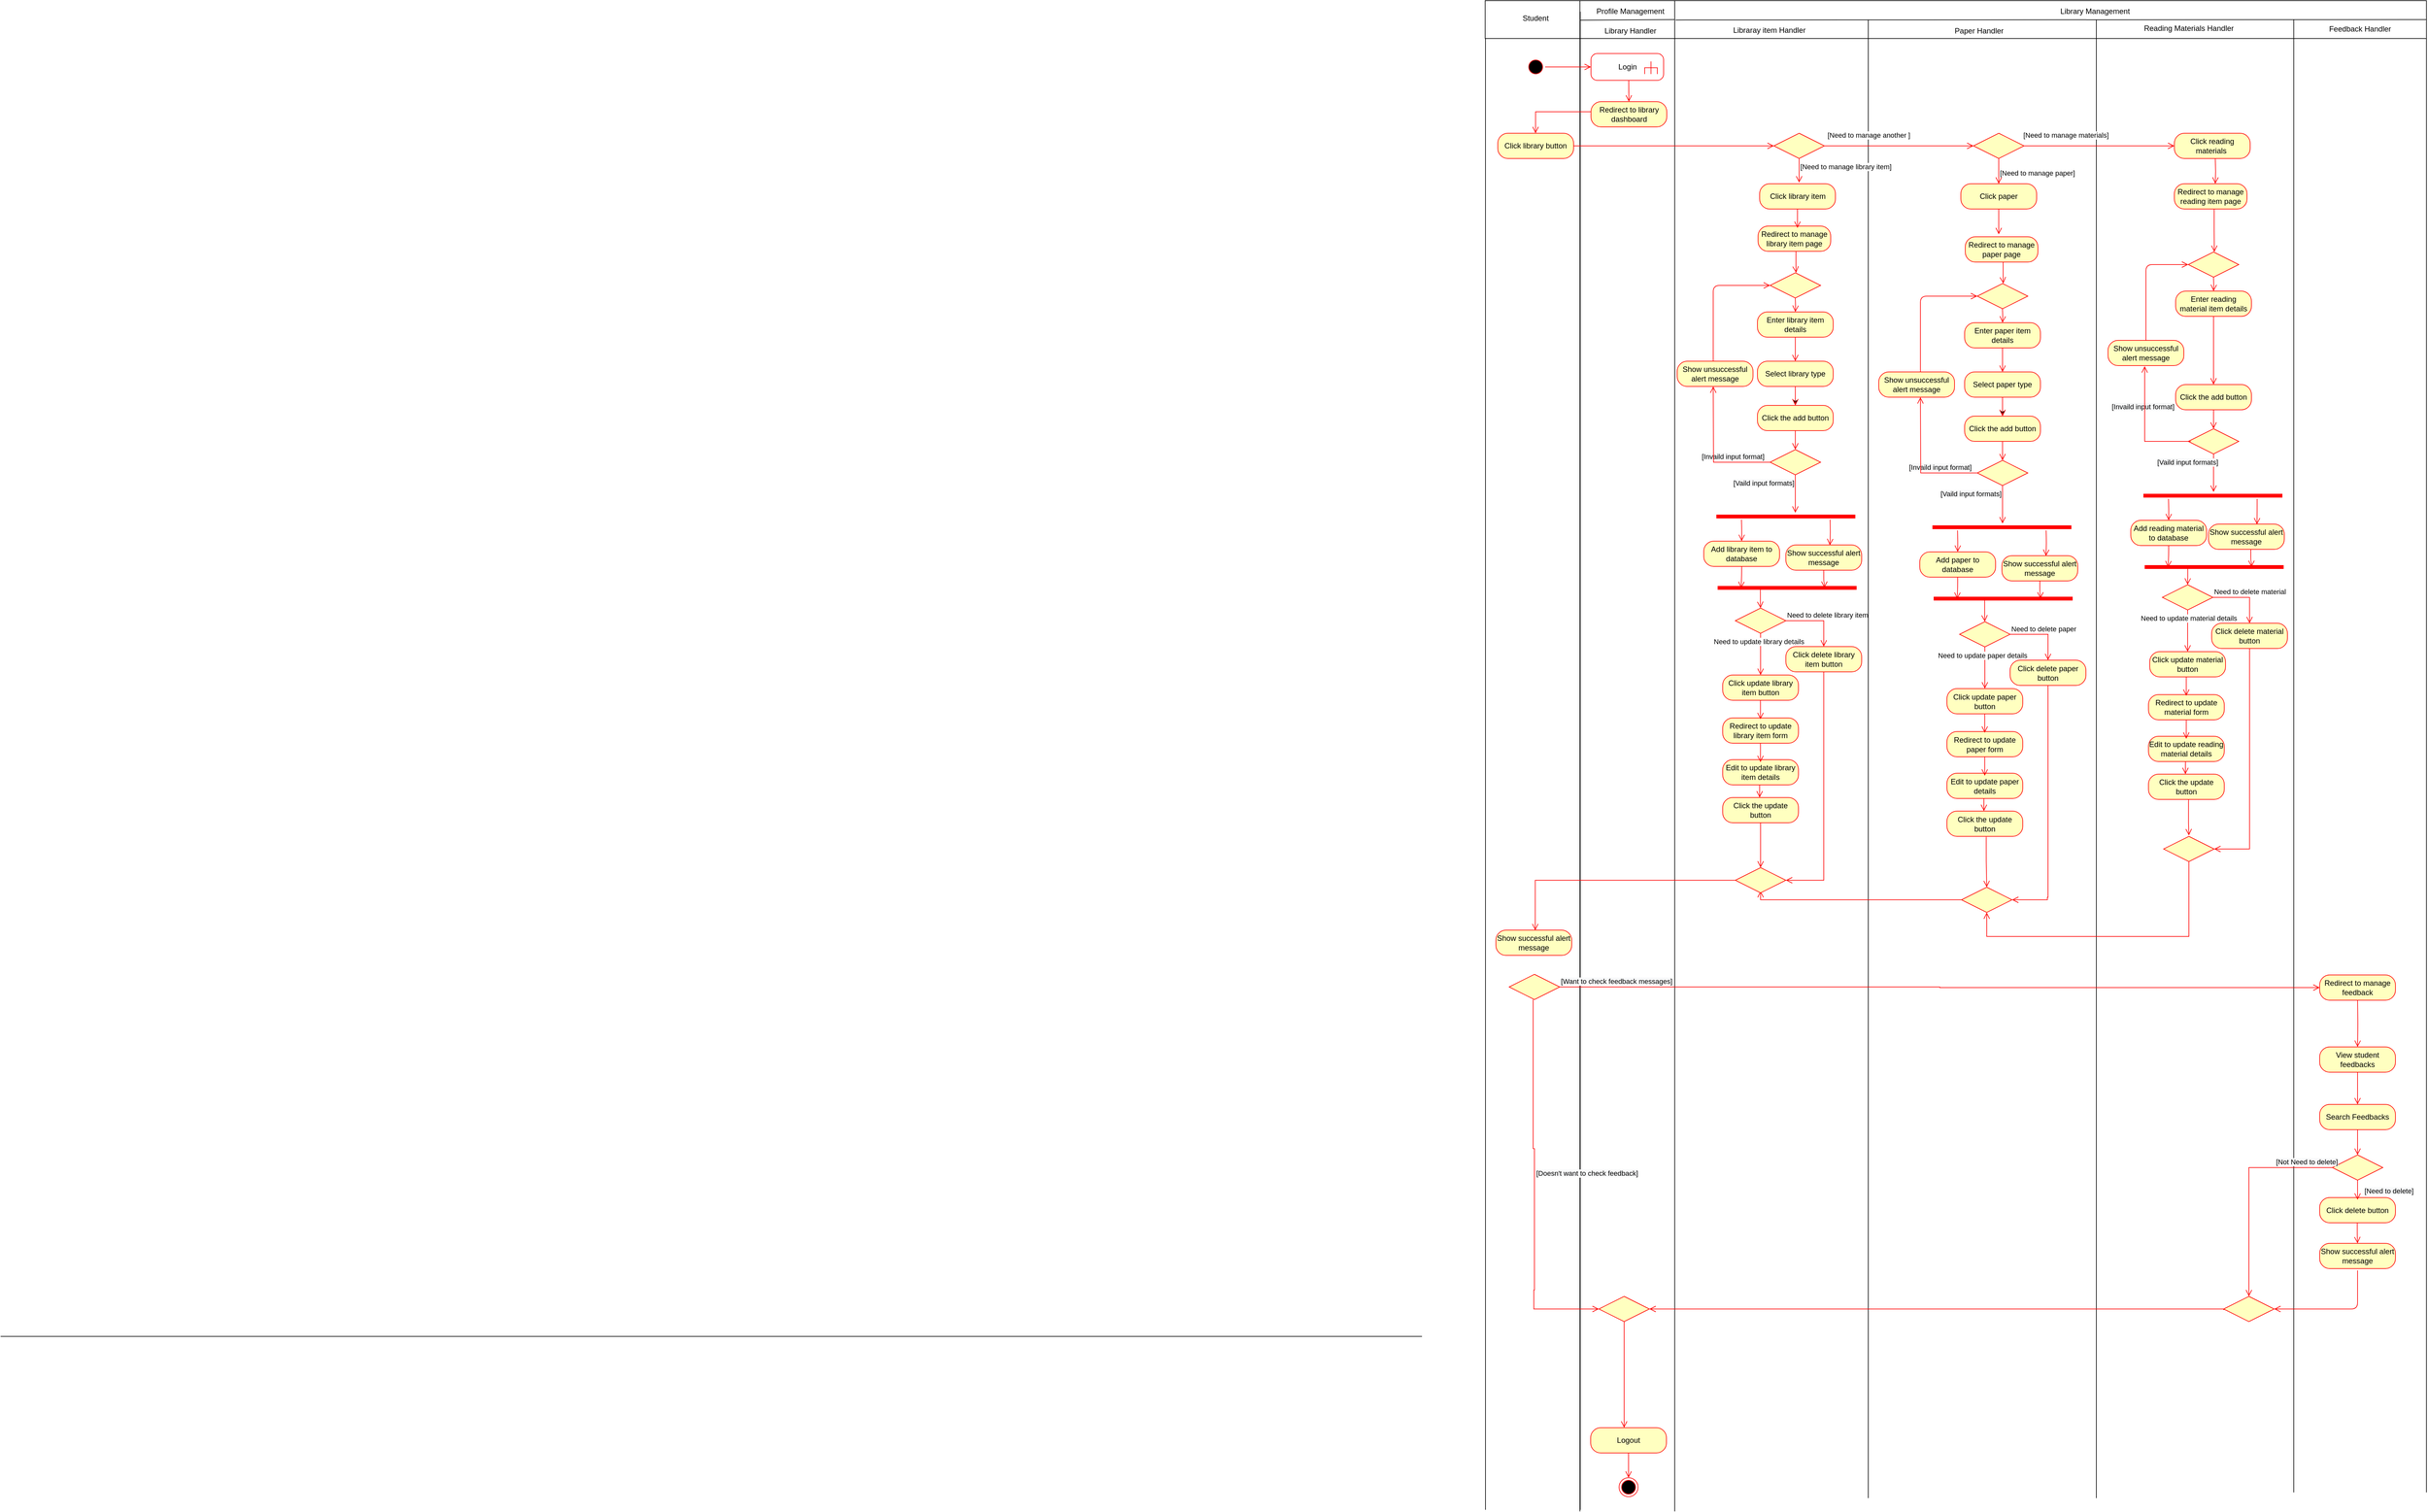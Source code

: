 <mxfile version="15.5.2" type="github">
  <diagram id="FonD3yZjuFLouaIDfz1e" name="Page-1">
    <mxGraphModel dx="5331" dy="1103" grid="1" gridSize="10" guides="1" tooltips="1" connect="1" arrows="1" fold="1" page="1" pageScale="1" pageWidth="1100" pageHeight="850" math="0" shadow="0">
      <root>
        <mxCell id="0" />
        <mxCell id="1" parent="0" />
        <mxCell id="gRZQhWHQVdt-xKspjkCG-7" value="" style="rounded=0;whiteSpace=wrap;html=1;" vertex="1" parent="1">
          <mxGeometry x="160" y="118" width="150" height="60" as="geometry" />
        </mxCell>
        <mxCell id="gRZQhWHQVdt-xKspjkCG-8" value="" style="rounded=0;whiteSpace=wrap;html=1;" vertex="1" parent="1">
          <mxGeometry x="310" y="118" width="1190" height="60" as="geometry" />
        </mxCell>
        <mxCell id="gRZQhWHQVdt-xKspjkCG-9" value="Login" style="html=1;shape=mxgraph.sysml.callBehAct;whiteSpace=wrap;align=center;strokeColor=#FF0000;" vertex="1" parent="1">
          <mxGeometry x="177.5" y="201.75" width="115" height="42.5" as="geometry" />
        </mxCell>
        <mxCell id="gRZQhWHQVdt-xKspjkCG-10" style="edgeStyle=orthogonalEdgeStyle;rounded=0;orthogonalLoop=1;jettySize=auto;html=1;exitX=0.5;exitY=1;exitDx=0;exitDy=0;exitPerimeter=0;" edge="1" parent="1" source="gRZQhWHQVdt-xKspjkCG-9" target="gRZQhWHQVdt-xKspjkCG-9">
          <mxGeometry relative="1" as="geometry" />
        </mxCell>
        <mxCell id="gRZQhWHQVdt-xKspjkCG-12" value="Logout" style="rounded=1;whiteSpace=wrap;html=1;arcSize=40;fontColor=#000000;fillColor=#ffffc0;strokeColor=#ff0000;" vertex="1" parent="1">
          <mxGeometry x="177" y="2378" width="120" height="40" as="geometry" />
        </mxCell>
        <mxCell id="gRZQhWHQVdt-xKspjkCG-13" value="" style="edgeStyle=orthogonalEdgeStyle;html=1;verticalAlign=bottom;endArrow=open;endSize=8;strokeColor=#ff0000;entryX=0.5;entryY=0;entryDx=0;entryDy=0;exitX=0.5;exitY=1;exitDx=0;exitDy=0;" edge="1" parent="1" source="gRZQhWHQVdt-xKspjkCG-12" target="gRZQhWHQVdt-xKspjkCG-14">
          <mxGeometry relative="1" as="geometry">
            <mxPoint x="300" y="2605.25" as="targetPoint" />
            <mxPoint x="300" y="2565.25" as="sourcePoint" />
          </mxGeometry>
        </mxCell>
        <mxCell id="gRZQhWHQVdt-xKspjkCG-14" value="" style="ellipse;html=1;shape=endState;fillColor=#000000;strokeColor=#ff0000;" vertex="1" parent="1">
          <mxGeometry x="222" y="2457.25" width="30" height="30" as="geometry" />
        </mxCell>
        <mxCell id="gRZQhWHQVdt-xKspjkCG-15" style="edgeStyle=orthogonalEdgeStyle;rounded=0;orthogonalLoop=1;jettySize=auto;html=1;exitX=0.5;exitY=1;exitDx=0;exitDy=0;" edge="1" parent="1" source="gRZQhWHQVdt-xKspjkCG-14" target="gRZQhWHQVdt-xKspjkCG-14">
          <mxGeometry relative="1" as="geometry" />
        </mxCell>
        <mxCell id="gRZQhWHQVdt-xKspjkCG-16" value="Profile Management" style="text;html=1;strokeColor=none;fillColor=none;align=center;verticalAlign=middle;whiteSpace=wrap;rounded=0;" vertex="1" parent="1">
          <mxGeometry x="170" y="125" width="140" height="20" as="geometry" />
        </mxCell>
        <mxCell id="gRZQhWHQVdt-xKspjkCG-17" value="Library Handler" style="text;html=1;strokeColor=none;fillColor=none;align=center;verticalAlign=middle;whiteSpace=wrap;rounded=0;" vertex="1" parent="1">
          <mxGeometry x="175" y="156" width="130" height="20" as="geometry" />
        </mxCell>
        <mxCell id="gRZQhWHQVdt-xKspjkCG-18" value="" style="endArrow=none;html=1;" edge="1" parent="1">
          <mxGeometry width="50" height="50" relative="1" as="geometry">
            <mxPoint x="-90" y="2233.39" as="sourcePoint" />
            <mxPoint x="-2340" y="2233.39" as="targetPoint" />
          </mxGeometry>
        </mxCell>
        <mxCell id="gRZQhWHQVdt-xKspjkCG-19" value="" style="endArrow=none;html=1;exitX=1;exitY=0.017;exitDx=0;exitDy=0;exitPerimeter=0;entryX=1;entryY=0.5;entryDx=0;entryDy=0;" edge="1" parent="1" target="gRZQhWHQVdt-xKspjkCG-8">
          <mxGeometry width="50" height="50" relative="1" as="geometry">
            <mxPoint x="311.36" y="148.692" as="sourcePoint" />
            <mxPoint x="590" y="147.305" as="targetPoint" />
          </mxGeometry>
        </mxCell>
        <mxCell id="gRZQhWHQVdt-xKspjkCG-20" value="Library Management" style="text;html=1;strokeColor=none;fillColor=none;align=center;verticalAlign=middle;whiteSpace=wrap;rounded=0;" vertex="1" parent="1">
          <mxGeometry x="913" y="125" width="125" height="20" as="geometry" />
        </mxCell>
        <mxCell id="gRZQhWHQVdt-xKspjkCG-21" value="Libraray item Handler" style="text;html=1;strokeColor=none;fillColor=none;align=center;verticalAlign=middle;whiteSpace=wrap;rounded=0;" vertex="1" parent="1">
          <mxGeometry x="395" y="155" width="130" height="20" as="geometry" />
        </mxCell>
        <mxCell id="gRZQhWHQVdt-xKspjkCG-22" value="Paper Handler" style="text;html=1;strokeColor=none;fillColor=none;align=center;verticalAlign=middle;whiteSpace=wrap;rounded=0;" vertex="1" parent="1">
          <mxGeometry x="727" y="156" width="130" height="20" as="geometry" />
        </mxCell>
        <mxCell id="gRZQhWHQVdt-xKspjkCG-23" value="Feedback Handler" style="text;html=1;strokeColor=none;fillColor=none;align=center;verticalAlign=middle;whiteSpace=wrap;rounded=0;" vertex="1" parent="1">
          <mxGeometry x="1330" y="153" width="130" height="20" as="geometry" />
        </mxCell>
        <mxCell id="gRZQhWHQVdt-xKspjkCG-24" value="Reading Materials Handler" style="text;html=1;strokeColor=none;fillColor=none;align=center;verticalAlign=middle;whiteSpace=wrap;rounded=0;" vertex="1" parent="1">
          <mxGeometry x="1049" y="152" width="150" height="20" as="geometry" />
        </mxCell>
        <mxCell id="gRZQhWHQVdt-xKspjkCG-25" value="" style="shape=partialRectangle;whiteSpace=wrap;html=1;top=0;bottom=0;fillColor=none;" vertex="1" parent="1">
          <mxGeometry x="1290" y="148" width="210" height="2332" as="geometry" />
        </mxCell>
        <mxCell id="gRZQhWHQVdt-xKspjkCG-26" value="" style="shape=partialRectangle;whiteSpace=wrap;html=1;top=0;bottom=0;fillColor=none;" vertex="1" parent="1">
          <mxGeometry x="10.5" y="136" width="150" height="2371.5" as="geometry" />
        </mxCell>
        <mxCell id="gRZQhWHQVdt-xKspjkCG-27" value="" style="shape=partialRectangle;whiteSpace=wrap;html=1;top=0;bottom=0;fillColor=none;" vertex="1" parent="1">
          <mxGeometry x="616.5" y="149" width="361" height="2340" as="geometry" />
        </mxCell>
        <mxCell id="gRZQhWHQVdt-xKspjkCG-28" value="" style="shape=partialRectangle;whiteSpace=wrap;html=1;top=0;bottom=0;fillColor=none;" vertex="1" parent="1">
          <mxGeometry x="160" y="165" width="150" height="2345" as="geometry" />
        </mxCell>
        <mxCell id="gRZQhWHQVdt-xKspjkCG-29" value="" style="rounded=0;whiteSpace=wrap;html=1;" vertex="1" parent="1">
          <mxGeometry x="10" y="118" width="150" height="60" as="geometry" />
        </mxCell>
        <mxCell id="gRZQhWHQVdt-xKspjkCG-30" value="Student" style="text;html=1;strokeColor=none;fillColor=none;align=center;verticalAlign=middle;whiteSpace=wrap;rounded=0;" vertex="1" parent="1">
          <mxGeometry x="35" y="136" width="110" height="20" as="geometry" />
        </mxCell>
        <mxCell id="gRZQhWHQVdt-xKspjkCG-31" value="" style="rhombus;whiteSpace=wrap;html=1;fillColor=#ffffc0;strokeColor=#ff0000;" vertex="1" parent="1">
          <mxGeometry x="467" y="328" width="80" height="40" as="geometry" />
        </mxCell>
        <mxCell id="gRZQhWHQVdt-xKspjkCG-32" value="[Need to manage another ]" style="edgeStyle=orthogonalEdgeStyle;html=1;align=left;verticalAlign=bottom;endArrow=open;endSize=8;strokeColor=#ff0000;rounded=0;entryX=0;entryY=0.5;entryDx=0;entryDy=0;" edge="1" parent="1" source="gRZQhWHQVdt-xKspjkCG-31" target="gRZQhWHQVdt-xKspjkCG-41">
          <mxGeometry x="-0.975" y="8" relative="1" as="geometry">
            <mxPoint x="642" y="348" as="targetPoint" />
            <mxPoint as="offset" />
          </mxGeometry>
        </mxCell>
        <mxCell id="gRZQhWHQVdt-xKspjkCG-33" value="" style="ellipse;html=1;shape=startState;fillColor=#000000;strokeColor=#ff0000;" vertex="1" parent="1">
          <mxGeometry x="75" y="208" width="30" height="30" as="geometry" />
        </mxCell>
        <mxCell id="gRZQhWHQVdt-xKspjkCG-34" value="" style="edgeStyle=orthogonalEdgeStyle;html=1;verticalAlign=bottom;endArrow=open;endSize=8;strokeColor=#ff0000;rounded=0;entryX=0;entryY=0.5;entryDx=0;entryDy=0;entryPerimeter=0;" edge="1" parent="1" source="gRZQhWHQVdt-xKspjkCG-33" target="gRZQhWHQVdt-xKspjkCG-9">
          <mxGeometry relative="1" as="geometry">
            <mxPoint x="90" y="298" as="targetPoint" />
          </mxGeometry>
        </mxCell>
        <mxCell id="gRZQhWHQVdt-xKspjkCG-35" value="Redirect to library dashboard" style="rounded=1;whiteSpace=wrap;html=1;arcSize=40;fontColor=#000000;fillColor=#ffffc0;strokeColor=#ff0000;" vertex="1" parent="1">
          <mxGeometry x="177.5" y="278" width="120" height="40" as="geometry" />
        </mxCell>
        <mxCell id="gRZQhWHQVdt-xKspjkCG-36" value="" style="edgeStyle=orthogonalEdgeStyle;html=1;align=left;verticalAlign=bottom;endArrow=open;endSize=8;strokeColor=#ff0000;rounded=0;entryX=0.5;entryY=0;entryDx=0;entryDy=0;" edge="1" parent="1" target="gRZQhWHQVdt-xKspjkCG-35">
          <mxGeometry x="-1" relative="1" as="geometry">
            <mxPoint x="237" y="278" as="targetPoint" />
            <mxPoint x="237.33" y="264.25" as="sourcePoint" />
            <Array as="points">
              <mxPoint x="237" y="244" />
            </Array>
          </mxGeometry>
        </mxCell>
        <mxCell id="gRZQhWHQVdt-xKspjkCG-37" value="Click library button" style="rounded=1;whiteSpace=wrap;html=1;arcSize=40;fontColor=#000000;fillColor=#ffffc0;strokeColor=#ff0000;" vertex="1" parent="1">
          <mxGeometry x="30" y="328" width="120" height="40" as="geometry" />
        </mxCell>
        <mxCell id="gRZQhWHQVdt-xKspjkCG-38" value="" style="edgeStyle=orthogonalEdgeStyle;html=1;verticalAlign=bottom;endArrow=open;endSize=8;strokeColor=#ff0000;rounded=0;entryX=0;entryY=0.5;entryDx=0;entryDy=0;" edge="1" parent="1" source="gRZQhWHQVdt-xKspjkCG-37" target="gRZQhWHQVdt-xKspjkCG-31">
          <mxGeometry relative="1" as="geometry">
            <mxPoint x="265" y="518" as="targetPoint" />
          </mxGeometry>
        </mxCell>
        <mxCell id="gRZQhWHQVdt-xKspjkCG-39" value="" style="edgeStyle=orthogonalEdgeStyle;html=1;align=left;verticalAlign=bottom;endArrow=open;endSize=8;strokeColor=#ff0000;rounded=0;entryX=0.5;entryY=0;entryDx=0;entryDy=0;exitX=0;exitY=0.425;exitDx=0;exitDy=0;exitPerimeter=0;" edge="1" parent="1" source="gRZQhWHQVdt-xKspjkCG-35">
          <mxGeometry x="-1" relative="1" as="geometry">
            <mxPoint x="89.77" y="328" as="targetPoint" />
            <mxPoint x="89.6" y="314.25" as="sourcePoint" />
            <Array as="points">
              <mxPoint x="90" y="294" />
            </Array>
          </mxGeometry>
        </mxCell>
        <mxCell id="gRZQhWHQVdt-xKspjkCG-40" value="[Need to manage library item]" style="edgeStyle=orthogonalEdgeStyle;html=1;align=left;verticalAlign=bottom;endArrow=open;endSize=8;strokeColor=#ff0000;rounded=0;exitX=0.5;exitY=1;exitDx=0;exitDy=0;entryX=0.521;entryY=-0.047;entryDx=0;entryDy=0;entryPerimeter=0;" edge="1" parent="1" source="gRZQhWHQVdt-xKspjkCG-31" target="gRZQhWHQVdt-xKspjkCG-44">
          <mxGeometry x="0.154" relative="1" as="geometry">
            <mxPoint x="507" y="418" as="targetPoint" />
            <mxPoint x="517" y="398" as="sourcePoint" />
            <Array as="points" />
            <mxPoint as="offset" />
          </mxGeometry>
        </mxCell>
        <mxCell id="gRZQhWHQVdt-xKspjkCG-41" value="" style="rhombus;whiteSpace=wrap;html=1;fillColor=#ffffc0;strokeColor=#ff0000;" vertex="1" parent="1">
          <mxGeometry x="783" y="328" width="80" height="40" as="geometry" />
        </mxCell>
        <mxCell id="gRZQhWHQVdt-xKspjkCG-42" value="[Need to manage materials]" style="edgeStyle=orthogonalEdgeStyle;html=1;align=left;verticalAlign=bottom;endArrow=open;endSize=8;strokeColor=#ff0000;rounded=0;entryX=0;entryY=0.5;entryDx=0;entryDy=0;" edge="1" parent="1" source="gRZQhWHQVdt-xKspjkCG-41" target="gRZQhWHQVdt-xKspjkCG-48">
          <mxGeometry x="-1" y="9" relative="1" as="geometry">
            <mxPoint x="948" y="348" as="targetPoint" />
            <mxPoint x="-3" y="1" as="offset" />
          </mxGeometry>
        </mxCell>
        <mxCell id="gRZQhWHQVdt-xKspjkCG-43" value="[Need to manage paper]" style="edgeStyle=orthogonalEdgeStyle;html=1;align=left;verticalAlign=top;endArrow=open;endSize=8;strokeColor=#ff0000;rounded=0;entryX=0.5;entryY=0;entryDx=0;entryDy=0;" edge="1" parent="1" source="gRZQhWHQVdt-xKspjkCG-41" target="gRZQhWHQVdt-xKspjkCG-46">
          <mxGeometry x="-0.5" relative="1" as="geometry">
            <mxPoint x="823" y="418" as="targetPoint" />
            <mxPoint as="offset" />
          </mxGeometry>
        </mxCell>
        <mxCell id="gRZQhWHQVdt-xKspjkCG-44" value="Click library item" style="rounded=1;whiteSpace=wrap;html=1;arcSize=40;fontColor=#000000;fillColor=#ffffc0;strokeColor=#ff0000;" vertex="1" parent="1">
          <mxGeometry x="444.5" y="408" width="120" height="40" as="geometry" />
        </mxCell>
        <mxCell id="gRZQhWHQVdt-xKspjkCG-45" value="Redirect to manage library item page" style="rounded=1;whiteSpace=wrap;html=1;arcSize=40;fontColor=#000000;fillColor=#ffffc0;strokeColor=#ff0000;" vertex="1" parent="1">
          <mxGeometry x="442" y="475" width="115" height="40" as="geometry" />
        </mxCell>
        <mxCell id="gRZQhWHQVdt-xKspjkCG-46" value="Click paper" style="rounded=1;whiteSpace=wrap;html=1;arcSize=40;fontColor=#000000;fillColor=#ffffc0;strokeColor=#ff0000;" vertex="1" parent="1">
          <mxGeometry x="763" y="408" width="120" height="40" as="geometry" />
        </mxCell>
        <mxCell id="gRZQhWHQVdt-xKspjkCG-47" value="" style="edgeStyle=orthogonalEdgeStyle;html=1;verticalAlign=bottom;endArrow=open;endSize=8;strokeColor=#ff0000;rounded=0;" edge="1" parent="1">
          <mxGeometry relative="1" as="geometry">
            <mxPoint x="504" y="478" as="targetPoint" />
            <mxPoint x="504.43" y="448" as="sourcePoint" />
            <Array as="points">
              <mxPoint x="504.1" y="478" />
              <mxPoint x="504.1" y="478" />
            </Array>
          </mxGeometry>
        </mxCell>
        <mxCell id="gRZQhWHQVdt-xKspjkCG-48" value="Click reading materials&amp;nbsp;" style="rounded=1;whiteSpace=wrap;html=1;arcSize=40;fontColor=#000000;fillColor=#ffffc0;strokeColor=#ff0000;" vertex="1" parent="1">
          <mxGeometry x="1101" y="328" width="120" height="40" as="geometry" />
        </mxCell>
        <mxCell id="gRZQhWHQVdt-xKspjkCG-49" value="" style="edgeStyle=orthogonalEdgeStyle;html=1;verticalAlign=bottom;endArrow=open;endSize=8;strokeColor=#ff0000;rounded=0;exitX=0.5;exitY=1;exitDx=0;exitDy=0;entryX=0.5;entryY=0;entryDx=0;entryDy=0;" edge="1" parent="1" source="gRZQhWHQVdt-xKspjkCG-46">
          <mxGeometry relative="1" as="geometry">
            <mxPoint x="823" y="488" as="targetPoint" />
            <mxPoint x="822.58" y="458" as="sourcePoint" />
          </mxGeometry>
        </mxCell>
        <mxCell id="gRZQhWHQVdt-xKspjkCG-51" value="" style="edgeStyle=orthogonalEdgeStyle;html=1;verticalAlign=bottom;endArrow=open;endSize=8;strokeColor=#ff0000;rounded=0;exitX=0.5;exitY=1;exitDx=0;exitDy=0;entryX=0.563;entryY=0;entryDx=0;entryDy=0;entryPerimeter=0;" edge="1" parent="1" target="gRZQhWHQVdt-xKspjkCG-52">
          <mxGeometry relative="1" as="geometry">
            <mxPoint x="1165.76" y="408" as="targetPoint" />
            <mxPoint x="1165.76" y="368" as="sourcePoint" />
          </mxGeometry>
        </mxCell>
        <mxCell id="gRZQhWHQVdt-xKspjkCG-52" value="Redirect to manage reading item page" style="rounded=1;whiteSpace=wrap;html=1;arcSize=40;fontColor=#000000;fillColor=#ffffc0;strokeColor=#ff0000;" vertex="1" parent="1">
          <mxGeometry x="1101" y="408" width="115" height="40" as="geometry" />
        </mxCell>
        <mxCell id="gRZQhWHQVdt-xKspjkCG-54" value="" style="edgeStyle=orthogonalEdgeStyle;html=1;verticalAlign=bottom;endArrow=open;endSize=8;strokeColor=#ff0000;rounded=0;exitX=0.5;exitY=1;exitDx=0;exitDy=0;entryX=0.5;entryY=0;entryDx=0;entryDy=0;" edge="1" parent="1" source="gRZQhWHQVdt-xKspjkCG-45">
          <mxGeometry relative="1" as="geometry">
            <mxPoint x="502.25" y="549.0" as="targetPoint" />
            <mxPoint x="501.83" y="528" as="sourcePoint" />
            <Array as="points">
              <mxPoint x="502" y="515" />
              <mxPoint x="502" y="546" />
            </Array>
          </mxGeometry>
        </mxCell>
        <mxCell id="gRZQhWHQVdt-xKspjkCG-68" value="" style="rhombus;whiteSpace=wrap;html=1;fillColor=#ffffc0;strokeColor=#ff0000;" vertex="1" parent="1">
          <mxGeometry x="764" y="1522" width="80" height="40" as="geometry" />
        </mxCell>
        <mxCell id="gRZQhWHQVdt-xKspjkCG-69" value="" style="edgeStyle=orthogonalEdgeStyle;html=1;align=left;verticalAlign=bottom;endArrow=open;endSize=8;strokeColor=#ff0000;rounded=0;entryX=0.5;entryY=0;entryDx=0;entryDy=0;exitX=0.518;exitY=1.019;exitDx=0;exitDy=0;exitPerimeter=0;" edge="1" parent="1" source="gRZQhWHQVdt-xKspjkCG-276" target="gRZQhWHQVdt-xKspjkCG-68">
          <mxGeometry x="-1" relative="1" as="geometry">
            <mxPoint x="850" y="1470" as="targetPoint" />
            <mxPoint x="810" y="1460" as="sourcePoint" />
            <Array as="points">
              <mxPoint x="803" y="1480" />
              <mxPoint x="804" y="1480" />
            </Array>
          </mxGeometry>
        </mxCell>
        <mxCell id="gRZQhWHQVdt-xKspjkCG-70" value="&lt;br&gt;" style="edgeStyle=orthogonalEdgeStyle;html=1;align=left;verticalAlign=top;endArrow=open;endSize=8;strokeColor=#ff0000;rounded=0;entryX=0.5;entryY=1;entryDx=0;entryDy=0;" edge="1" parent="1">
          <mxGeometry x="-1" relative="1" as="geometry">
            <mxPoint x="446" y="1528" as="targetPoint" />
            <mxPoint x="764" y="1542" as="sourcePoint" />
            <Array as="points">
              <mxPoint x="764" y="1542" />
              <mxPoint x="446" y="1542" />
            </Array>
          </mxGeometry>
        </mxCell>
        <mxCell id="gRZQhWHQVdt-xKspjkCG-77" value="" style="rhombus;whiteSpace=wrap;html=1;fillColor=#ffffc0;strokeColor=#ff0000;" vertex="1" parent="1">
          <mxGeometry x="406" y="1491" width="80" height="40" as="geometry" />
        </mxCell>
        <mxCell id="gRZQhWHQVdt-xKspjkCG-78" value="" style="edgeStyle=orthogonalEdgeStyle;html=1;align=left;verticalAlign=bottom;endArrow=open;endSize=8;strokeColor=#ff0000;rounded=0;entryX=0.5;entryY=0;entryDx=0;entryDy=0;exitX=0.5;exitY=1;exitDx=0;exitDy=0;" edge="1" parent="1" source="gRZQhWHQVdt-xKspjkCG-260" target="gRZQhWHQVdt-xKspjkCG-77">
          <mxGeometry x="-1" relative="1" as="geometry">
            <mxPoint x="446" y="1450" as="targetPoint" />
            <mxPoint x="446" y="1424" as="sourcePoint" />
          </mxGeometry>
        </mxCell>
        <mxCell id="gRZQhWHQVdt-xKspjkCG-79" value="" style="edgeStyle=orthogonalEdgeStyle;html=1;align=left;verticalAlign=top;endArrow=open;endSize=8;strokeColor=#ff0000;rounded=0;entryX=0.519;entryY=0.008;entryDx=0;entryDy=0;entryPerimeter=0;" edge="1" parent="1" source="gRZQhWHQVdt-xKspjkCG-77" target="gRZQhWHQVdt-xKspjkCG-314">
          <mxGeometry x="-1" relative="1" as="geometry">
            <mxPoint x="135" y="1570" as="targetPoint" />
            <Array as="points">
              <mxPoint x="89" y="1511" />
            </Array>
          </mxGeometry>
        </mxCell>
        <mxCell id="gRZQhWHQVdt-xKspjkCG-80" value="" style="edgeStyle=orthogonalEdgeStyle;html=1;align=left;verticalAlign=bottom;endArrow=open;endSize=8;strokeColor=#ff0000;rounded=0;entryX=0.5;entryY=1;entryDx=0;entryDy=0;exitX=0.5;exitY=1;exitDx=0;exitDy=0;" edge="1" parent="1" source="gRZQhWHQVdt-xKspjkCG-315" target="gRZQhWHQVdt-xKspjkCG-68">
          <mxGeometry x="-1" relative="1" as="geometry">
            <mxPoint x="753.0" y="1569" as="targetPoint" />
            <mxPoint x="1230" y="1569" as="sourcePoint" />
            <Array as="points">
              <mxPoint x="1124" y="1600" />
              <mxPoint x="804" y="1600" />
            </Array>
          </mxGeometry>
        </mxCell>
        <mxCell id="gRZQhWHQVdt-xKspjkCG-81" value="" style="rhombus;whiteSpace=wrap;html=1;fillColor=#ffffc0;strokeColor=#ff0000;" vertex="1" parent="1">
          <mxGeometry x="48" y="1660" width="80" height="40" as="geometry" />
        </mxCell>
        <mxCell id="gRZQhWHQVdt-xKspjkCG-82" value="&lt;span style=&quot;text-align: center ; background-color: rgb(248 , 249 , 250)&quot;&gt;[Want to check feedback messages]&lt;/span&gt;" style="edgeStyle=orthogonalEdgeStyle;html=1;align=left;verticalAlign=bottom;endArrow=open;endSize=8;strokeColor=#ff0000;rounded=0;entryX=0;entryY=0.5;entryDx=0;entryDy=0;" edge="1" parent="1" source="gRZQhWHQVdt-xKspjkCG-81" target="gRZQhWHQVdt-xKspjkCG-129">
          <mxGeometry x="-1" relative="1" as="geometry">
            <mxPoint x="1030" y="1649" as="targetPoint" />
          </mxGeometry>
        </mxCell>
        <mxCell id="gRZQhWHQVdt-xKspjkCG-83" value="&lt;span style=&quot;text-align: center ; background-color: rgb(248 , 249 , 250)&quot;&gt;[Doesn&#39;t want to check feedback]&lt;/span&gt;" style="edgeStyle=orthogonalEdgeStyle;html=1;align=left;verticalAlign=top;endArrow=open;endSize=8;strokeColor=#ff0000;rounded=0;exitX=0.5;exitY=1;exitDx=0;exitDy=0;entryX=0;entryY=0.5;entryDx=0;entryDy=0;" edge="1" parent="1" target="gRZQhWHQVdt-xKspjkCG-84">
          <mxGeometry x="-0.114" y="1" relative="1" as="geometry">
            <mxPoint x="232" y="2190" as="targetPoint" />
            <Array as="points">
              <mxPoint x="86" y="1936" />
              <mxPoint x="88" y="1936" />
              <mxPoint x="88" y="2160" />
              <mxPoint x="87" y="2160" />
              <mxPoint x="87" y="2190" />
            </Array>
            <mxPoint as="offset" />
            <mxPoint x="86" y="1700" as="sourcePoint" />
          </mxGeometry>
        </mxCell>
        <mxCell id="gRZQhWHQVdt-xKspjkCG-84" value="" style="rhombus;whiteSpace=wrap;html=1;fillColor=#ffffc0;strokeColor=#ff0000;" vertex="1" parent="1">
          <mxGeometry x="190" y="2170" width="80" height="40" as="geometry" />
        </mxCell>
        <mxCell id="gRZQhWHQVdt-xKspjkCG-85" value="" style="edgeStyle=orthogonalEdgeStyle;html=1;align=left;verticalAlign=bottom;endArrow=open;endSize=8;strokeColor=#ff0000;rounded=0;entryX=1;entryY=0.5;entryDx=0;entryDy=0;exitX=0;exitY=0.5;exitDx=0;exitDy=0;" edge="1" parent="1" source="gRZQhWHQVdt-xKspjkCG-138" target="gRZQhWHQVdt-xKspjkCG-84">
          <mxGeometry x="-1" relative="1" as="geometry">
            <mxPoint x="470" y="2318" as="targetPoint" />
            <mxPoint x="1040" y="2289" as="sourcePoint" />
            <Array as="points">
              <mxPoint x="1182" y="2191" />
            </Array>
          </mxGeometry>
        </mxCell>
        <mxCell id="gRZQhWHQVdt-xKspjkCG-92" value="" style="edgeStyle=orthogonalEdgeStyle;html=1;align=left;verticalAlign=bottom;endArrow=open;endSize=8;strokeColor=#ff0000;rounded=0;exitX=0.5;exitY=1;exitDx=0;exitDy=0;" edge="1" parent="1" source="gRZQhWHQVdt-xKspjkCG-84" target="gRZQhWHQVdt-xKspjkCG-12">
          <mxGeometry x="-1" relative="1" as="geometry">
            <mxPoint x="120" y="2359" as="targetPoint" />
            <mxPoint x="1040" y="2284" as="sourcePoint" />
            <Array as="points">
              <mxPoint x="230" y="2260" />
              <mxPoint x="230" y="2260" />
            </Array>
          </mxGeometry>
        </mxCell>
        <mxCell id="gRZQhWHQVdt-xKspjkCG-103" value="" style="endArrow=none;html=1;exitX=1;exitY=0.017;exitDx=0;exitDy=0;exitPerimeter=0;entryX=1;entryY=1;entryDx=0;entryDy=0;" edge="1" parent="1">
          <mxGeometry width="50" height="50" relative="1" as="geometry">
            <mxPoint x="160.0" y="148.983" as="sourcePoint" />
            <mxPoint x="310" y="148" as="targetPoint" />
          </mxGeometry>
        </mxCell>
        <mxCell id="gRZQhWHQVdt-xKspjkCG-129" value="Redirect to manage feedback" style="rounded=1;whiteSpace=wrap;html=1;arcSize=40;fontColor=#000000;fillColor=#ffffc0;strokeColor=#ff0000;" vertex="1" parent="1">
          <mxGeometry x="1331" y="1661" width="120" height="40" as="geometry" />
        </mxCell>
        <mxCell id="gRZQhWHQVdt-xKspjkCG-130" value="View student feedbacks" style="rounded=1;whiteSpace=wrap;html=1;arcSize=40;fontColor=#000000;fillColor=#ffffc0;strokeColor=#ff0000;" vertex="1" parent="1">
          <mxGeometry x="1331" y="1775" width="120" height="40" as="geometry" />
        </mxCell>
        <mxCell id="gRZQhWHQVdt-xKspjkCG-131" value="" style="edgeStyle=orthogonalEdgeStyle;html=1;verticalAlign=bottom;endArrow=open;endSize=8;strokeColor=#ff0000;entryX=0.5;entryY=0;entryDx=0;entryDy=0;" edge="1" parent="1" source="gRZQhWHQVdt-xKspjkCG-130" target="gRZQhWHQVdt-xKspjkCG-144">
          <mxGeometry relative="1" as="geometry">
            <mxPoint x="1391" y="1802.5" as="targetPoint" />
          </mxGeometry>
        </mxCell>
        <mxCell id="gRZQhWHQVdt-xKspjkCG-134" value="" style="edgeStyle=orthogonalEdgeStyle;html=1;verticalAlign=bottom;endArrow=open;endSize=8;strokeColor=#ff0000;entryX=0.5;entryY=0;entryDx=0;entryDy=0;exitX=0.5;exitY=1;exitDx=0;exitDy=0;" edge="1" parent="1" source="gRZQhWHQVdt-xKspjkCG-144" target="gRZQhWHQVdt-xKspjkCG-139">
          <mxGeometry relative="1" as="geometry">
            <mxPoint x="1401" y="1917" as="targetPoint" />
          </mxGeometry>
        </mxCell>
        <mxCell id="gRZQhWHQVdt-xKspjkCG-135" value="Click delete button" style="rounded=1;whiteSpace=wrap;html=1;arcSize=40;fontColor=#000000;fillColor=#ffffc0;strokeColor=#ff0000;" vertex="1" parent="1">
          <mxGeometry x="1331" y="2013.5" width="120" height="40" as="geometry" />
        </mxCell>
        <mxCell id="gRZQhWHQVdt-xKspjkCG-137" value="" style="edgeStyle=orthogonalEdgeStyle;html=1;verticalAlign=bottom;endArrow=open;endSize=8;strokeColor=#ff0000;entryX=1;entryY=0.5;entryDx=0;entryDy=0;exitX=0.5;exitY=1;exitDx=0;exitDy=0;" edge="1" parent="1" target="gRZQhWHQVdt-xKspjkCG-138">
          <mxGeometry relative="1" as="geometry">
            <mxPoint x="1262" y="2189" as="targetPoint" />
            <mxPoint x="1391" y="2129" as="sourcePoint" />
            <Array as="points">
              <mxPoint x="1391" y="2190" />
            </Array>
          </mxGeometry>
        </mxCell>
        <mxCell id="gRZQhWHQVdt-xKspjkCG-138" value="" style="rhombus;whiteSpace=wrap;html=1;fillColor=#ffffc0;strokeColor=#ff0000;" vertex="1" parent="1">
          <mxGeometry x="1179" y="2170" width="80" height="40" as="geometry" />
        </mxCell>
        <mxCell id="gRZQhWHQVdt-xKspjkCG-139" value="" style="rhombus;whiteSpace=wrap;html=1;fillColor=#ffffc0;strokeColor=#ff0000;" vertex="1" parent="1">
          <mxGeometry x="1351" y="1946" width="80" height="40" as="geometry" />
        </mxCell>
        <mxCell id="gRZQhWHQVdt-xKspjkCG-140" value="&lt;span style=&quot;text-align: center ; background-color: rgb(248 , 249 , 250)&quot;&gt;[Not Need to delete]&lt;/span&gt;" style="edgeStyle=orthogonalEdgeStyle;html=1;align=left;verticalAlign=bottom;endArrow=open;endSize=8;strokeColor=#ff0000;rounded=0;" edge="1" parent="1" source="gRZQhWHQVdt-xKspjkCG-139">
          <mxGeometry x="-1" y="-133" relative="1" as="geometry">
            <mxPoint x="1391" y="2017" as="targetPoint" />
            <mxPoint x="2" y="-20" as="offset" />
          </mxGeometry>
        </mxCell>
        <mxCell id="gRZQhWHQVdt-xKspjkCG-141" value="&lt;div style=&quot;text-align: center&quot;&gt;&lt;font face=&quot;helvetica&quot;&gt;&lt;span style=&quot;background-color: rgb(248 , 249 , 250)&quot;&gt;[Need to delete]&lt;/span&gt;&lt;/font&gt;&lt;/div&gt;" style="edgeStyle=orthogonalEdgeStyle;html=1;align=left;verticalAlign=top;endArrow=open;endSize=8;strokeColor=#ff0000;rounded=0;entryX=0.5;entryY=0;entryDx=0;entryDy=0;" edge="1" parent="1" source="gRZQhWHQVdt-xKspjkCG-139" target="gRZQhWHQVdt-xKspjkCG-138">
          <mxGeometry x="-1" y="55" relative="1" as="geometry">
            <mxPoint x="1261" y="1817" as="targetPoint" />
            <mxPoint x="49" y="-31" as="offset" />
          </mxGeometry>
        </mxCell>
        <mxCell id="gRZQhWHQVdt-xKspjkCG-142" value="" style="edgeStyle=orthogonalEdgeStyle;html=1;verticalAlign=bottom;endArrow=open;endSize=8;strokeColor=#ff0000;entryX=0.5;entryY=0;entryDx=0;entryDy=0;" edge="1" parent="1" target="gRZQhWHQVdt-xKspjkCG-130">
          <mxGeometry relative="1" as="geometry">
            <mxPoint x="1391" y="1730" as="targetPoint" />
            <mxPoint x="1391" y="1701" as="sourcePoint" />
            <Array as="points" />
          </mxGeometry>
        </mxCell>
        <mxCell id="gRZQhWHQVdt-xKspjkCG-144" value="Search Feedbacks" style="rounded=1;whiteSpace=wrap;html=1;arcSize=40;fontColor=#000000;fillColor=#ffffc0;strokeColor=#ff0000;" vertex="1" parent="1">
          <mxGeometry x="1331" y="1866" width="120" height="40" as="geometry" />
        </mxCell>
        <mxCell id="gRZQhWHQVdt-xKspjkCG-151" value="" style="edgeStyle=orthogonalEdgeStyle;html=1;verticalAlign=bottom;endArrow=open;endSize=8;strokeColor=#ff0000;entryX=0.5;entryY=0;entryDx=0;entryDy=0;" edge="1" parent="1" target="gRZQhWHQVdt-xKspjkCG-318">
          <mxGeometry relative="1" as="geometry">
            <mxPoint x="1391.5" y="2081.5" as="targetPoint" />
            <mxPoint x="1390.5" y="2053.5" as="sourcePoint" />
            <Array as="points">
              <mxPoint x="1390" y="2073" />
            </Array>
          </mxGeometry>
        </mxCell>
        <mxCell id="gRZQhWHQVdt-xKspjkCG-152" value="&lt;br&gt;" style="edgeLabel;html=1;align=center;verticalAlign=middle;resizable=0;points=[];" vertex="1" connectable="0" parent="gRZQhWHQVdt-xKspjkCG-151">
          <mxGeometry x="-0.947" y="-1" relative="1" as="geometry">
            <mxPoint as="offset" />
          </mxGeometry>
        </mxCell>
        <mxCell id="gRZQhWHQVdt-xKspjkCG-155" value="Enter library item details" style="rounded=1;whiteSpace=wrap;html=1;arcSize=40;fontColor=#000000;fillColor=#ffffc0;strokeColor=#ff0000;" vertex="1" parent="1">
          <mxGeometry x="441" y="611" width="120" height="40" as="geometry" />
        </mxCell>
        <mxCell id="gRZQhWHQVdt-xKspjkCG-156" value="" style="edgeStyle=orthogonalEdgeStyle;html=1;verticalAlign=bottom;endArrow=open;endSize=8;strokeColor=#ff0000;entryX=0.5;entryY=0;entryDx=0;entryDy=0;" edge="1" parent="1" source="gRZQhWHQVdt-xKspjkCG-155" target="gRZQhWHQVdt-xKspjkCG-158">
          <mxGeometry relative="1" as="geometry">
            <mxPoint x="526" y="749" as="targetPoint" />
          </mxGeometry>
        </mxCell>
        <mxCell id="gRZQhWHQVdt-xKspjkCG-157" value="" style="edgeStyle=orthogonalEdgeStyle;rounded=0;orthogonalLoop=1;jettySize=auto;html=1;" edge="1" parent="1" source="gRZQhWHQVdt-xKspjkCG-158" target="gRZQhWHQVdt-xKspjkCG-169">
          <mxGeometry relative="1" as="geometry" />
        </mxCell>
        <mxCell id="gRZQhWHQVdt-xKspjkCG-158" value="Select library type" style="rounded=1;whiteSpace=wrap;html=1;arcSize=40;fontColor=#000000;fillColor=#ffffc0;strokeColor=#ff0000;" vertex="1" parent="1">
          <mxGeometry x="441" y="689" width="120" height="40" as="geometry" />
        </mxCell>
        <mxCell id="gRZQhWHQVdt-xKspjkCG-159" value="" style="edgeStyle=orthogonalEdgeStyle;html=1;verticalAlign=bottom;endArrow=open;endSize=8;strokeColor=#ff0000;entryX=0.5;entryY=0;entryDx=0;entryDy=0;exitX=0.5;exitY=1;exitDx=0;exitDy=0;" edge="1" parent="1" source="gRZQhWHQVdt-xKspjkCG-169" target="gRZQhWHQVdt-xKspjkCG-164">
          <mxGeometry relative="1" as="geometry">
            <mxPoint x="511" y="829" as="targetPoint" />
          </mxGeometry>
        </mxCell>
        <mxCell id="gRZQhWHQVdt-xKspjkCG-161" value="Show unsuccessful alert message" style="rounded=1;whiteSpace=wrap;html=1;arcSize=40;fontColor=#000000;fillColor=#ffffc0;strokeColor=#ff0000;" vertex="1" parent="1">
          <mxGeometry x="314" y="689" width="120" height="40" as="geometry" />
        </mxCell>
        <mxCell id="gRZQhWHQVdt-xKspjkCG-162" value="" style="edgeStyle=orthogonalEdgeStyle;html=1;verticalAlign=bottom;endArrow=open;endSize=8;strokeColor=#ff0000;entryX=0;entryY=0.5;entryDx=0;entryDy=0;exitX=0.5;exitY=0;exitDx=0;exitDy=0;" edge="1" parent="1" target="gRZQhWHQVdt-xKspjkCG-163">
          <mxGeometry relative="1" as="geometry">
            <mxPoint x="483.5" y="629" as="targetPoint" />
            <mxPoint x="371" y="689" as="sourcePoint" />
            <Array as="points">
              <mxPoint x="371" y="569" />
            </Array>
          </mxGeometry>
        </mxCell>
        <mxCell id="gRZQhWHQVdt-xKspjkCG-163" value="" style="rhombus;whiteSpace=wrap;html=1;fillColor=#ffffc0;strokeColor=#ff0000;" vertex="1" parent="1">
          <mxGeometry x="461" y="549" width="80" height="40" as="geometry" />
        </mxCell>
        <mxCell id="gRZQhWHQVdt-xKspjkCG-164" value="" style="rhombus;whiteSpace=wrap;html=1;fillColor=#ffffc0;strokeColor=#ff0000;" vertex="1" parent="1">
          <mxGeometry x="461" y="829" width="80" height="40" as="geometry" />
        </mxCell>
        <mxCell id="gRZQhWHQVdt-xKspjkCG-165" value="&lt;span style=&quot;text-align: center ; background-color: rgb(248 , 249 , 250)&quot;&gt;[Invaild input format]&lt;/span&gt;" style="edgeStyle=orthogonalEdgeStyle;html=1;align=left;verticalAlign=bottom;endArrow=open;endSize=8;strokeColor=#ff0000;rounded=0;" edge="1" parent="1" source="gRZQhWHQVdt-xKspjkCG-164">
          <mxGeometry x="-1" y="-151" relative="1" as="geometry">
            <mxPoint x="501" y="929" as="targetPoint" />
            <mxPoint x="1" y="-20" as="offset" />
          </mxGeometry>
        </mxCell>
        <mxCell id="gRZQhWHQVdt-xKspjkCG-166" value="&lt;span style=&quot;color: rgb(0 , 0 , 0) ; font-family: &amp;#34;helvetica&amp;#34; ; font-size: 11px ; font-style: normal ; font-weight: 400 ; letter-spacing: normal ; text-align: center ; text-indent: 0px ; text-transform: none ; word-spacing: 0px ; background-color: rgb(248 , 249 , 250) ; display: inline ; float: none&quot;&gt;[Vaild input formats]&lt;/span&gt;" style="edgeStyle=orthogonalEdgeStyle;html=1;align=left;verticalAlign=top;endArrow=open;endSize=8;strokeColor=#ff0000;rounded=0;entryX=0.5;entryY=1;entryDx=0;entryDy=0;" edge="1" parent="1" source="gRZQhWHQVdt-xKspjkCG-164">
          <mxGeometry x="-0.428" y="20" relative="1" as="geometry">
            <mxPoint x="371" y="729" as="targetPoint" />
            <mxPoint as="offset" />
          </mxGeometry>
        </mxCell>
        <mxCell id="gRZQhWHQVdt-xKspjkCG-168" value="" style="edgeStyle=orthogonalEdgeStyle;html=1;verticalAlign=bottom;endArrow=open;endSize=8;strokeColor=#ff0000;entryX=0.5;entryY=0;entryDx=0;entryDy=0;" edge="1" parent="1" target="gRZQhWHQVdt-xKspjkCG-155">
          <mxGeometry relative="1" as="geometry">
            <mxPoint x="501" y="609" as="targetPoint" />
            <mxPoint x="500.86" y="589" as="sourcePoint" />
            <Array as="points" />
          </mxGeometry>
        </mxCell>
        <mxCell id="gRZQhWHQVdt-xKspjkCG-169" value="Click the add button" style="rounded=1;whiteSpace=wrap;html=1;arcSize=40;fontColor=#000000;fillColor=#ffffc0;strokeColor=#ff0000;" vertex="1" parent="1">
          <mxGeometry x="441" y="759" width="120" height="40" as="geometry" />
        </mxCell>
        <mxCell id="gRZQhWHQVdt-xKspjkCG-172" value="" style="edgeStyle=orthogonalEdgeStyle;html=1;verticalAlign=bottom;endArrow=open;endSize=8;strokeColor=#ff0000;exitX=0.5;exitY=1;exitDx=0;exitDy=0;" edge="1" parent="1" source="gRZQhWHQVdt-xKspjkCG-158">
          <mxGeometry relative="1" as="geometry">
            <mxPoint x="501" y="759" as="targetPoint" />
            <mxPoint x="511" y="809" as="sourcePoint" />
          </mxGeometry>
        </mxCell>
        <mxCell id="gRZQhWHQVdt-xKspjkCG-188" value="Show successful alert message" style="rounded=1;whiteSpace=wrap;html=1;arcSize=40;fontColor=#000000;fillColor=#ffffc0;strokeColor=#ff0000;" vertex="1" parent="1">
          <mxGeometry x="486" y="980" width="120" height="40" as="geometry" />
        </mxCell>
        <mxCell id="gRZQhWHQVdt-xKspjkCG-189" value="" style="shape=line;html=1;strokeWidth=6;strokeColor=#ff0000;" vertex="1" parent="1">
          <mxGeometry x="376" y="930" width="220" height="10" as="geometry" />
        </mxCell>
        <mxCell id="gRZQhWHQVdt-xKspjkCG-190" value="Add library item to database" style="rounded=1;whiteSpace=wrap;html=1;arcSize=40;fontColor=#000000;fillColor=#ffffc0;strokeColor=#ff0000;" vertex="1" parent="1">
          <mxGeometry x="356" y="974" width="120" height="40" as="geometry" />
        </mxCell>
        <mxCell id="gRZQhWHQVdt-xKspjkCG-191" value="" style="edgeStyle=orthogonalEdgeStyle;html=1;verticalAlign=bottom;endArrow=open;endSize=8;strokeColor=#ff0000;entryX=0.581;entryY=0.013;entryDx=0;entryDy=0;exitX=0.5;exitY=1;exitDx=0;exitDy=0;entryPerimeter=0;" edge="1" parent="1" target="gRZQhWHQVdt-xKspjkCG-188">
          <mxGeometry relative="1" as="geometry">
            <mxPoint x="556" y="970" as="targetPoint" />
            <mxPoint x="556" y="940" as="sourcePoint" />
          </mxGeometry>
        </mxCell>
        <mxCell id="gRZQhWHQVdt-xKspjkCG-192" value="" style="edgeStyle=orthogonalEdgeStyle;html=1;verticalAlign=bottom;endArrow=open;endSize=8;strokeColor=#ff0000;exitX=0.5;exitY=1;exitDx=0;exitDy=0;entryX=0.5;entryY=0;entryDx=0;entryDy=0;" edge="1" parent="1" target="gRZQhWHQVdt-xKspjkCG-190">
          <mxGeometry relative="1" as="geometry">
            <mxPoint x="415.71" y="970" as="targetPoint" />
            <mxPoint x="415.71" y="940" as="sourcePoint" />
          </mxGeometry>
        </mxCell>
        <mxCell id="gRZQhWHQVdt-xKspjkCG-193" value="" style="shape=line;html=1;strokeWidth=6;strokeColor=#ff0000;" vertex="1" parent="1">
          <mxGeometry x="378" y="1043" width="220" height="10" as="geometry" />
        </mxCell>
        <mxCell id="gRZQhWHQVdt-xKspjkCG-194" value="" style="edgeStyle=orthogonalEdgeStyle;html=1;verticalAlign=bottom;endArrow=open;endSize=8;strokeColor=#ff0000;" edge="1" parent="1">
          <mxGeometry relative="1" as="geometry">
            <mxPoint x="547" y="1048" as="targetPoint" />
            <mxPoint x="546" y="1020" as="sourcePoint" />
            <Array as="points">
              <mxPoint x="546" y="1040" />
              <mxPoint x="547" y="1040" />
            </Array>
          </mxGeometry>
        </mxCell>
        <mxCell id="gRZQhWHQVdt-xKspjkCG-195" value="&lt;br&gt;" style="edgeLabel;html=1;align=center;verticalAlign=middle;resizable=0;points=[];" vertex="1" connectable="0" parent="gRZQhWHQVdt-xKspjkCG-194">
          <mxGeometry x="-0.947" y="-1" relative="1" as="geometry">
            <mxPoint as="offset" />
          </mxGeometry>
        </mxCell>
        <mxCell id="gRZQhWHQVdt-xKspjkCG-196" value="" style="edgeStyle=orthogonalEdgeStyle;html=1;verticalAlign=bottom;endArrow=open;endSize=8;strokeColor=#ff0000;exitX=0.5;exitY=1;exitDx=0;exitDy=0;entryX=0.169;entryY=0.547;entryDx=0;entryDy=0;entryPerimeter=0;" edge="1" parent="1" source="gRZQhWHQVdt-xKspjkCG-190" target="gRZQhWHQVdt-xKspjkCG-193">
          <mxGeometry relative="1" as="geometry">
            <mxPoint x="556" y="1060" as="targetPoint" />
            <mxPoint x="555.94" y="1029.427" as="sourcePoint" />
          </mxGeometry>
        </mxCell>
        <mxCell id="gRZQhWHQVdt-xKspjkCG-197" value="Redirect to manage paper page" style="rounded=1;whiteSpace=wrap;html=1;arcSize=40;fontColor=#000000;fillColor=#ffffc0;strokeColor=#ff0000;" vertex="1" parent="1">
          <mxGeometry x="770" y="492" width="115" height="40" as="geometry" />
        </mxCell>
        <mxCell id="gRZQhWHQVdt-xKspjkCG-198" value="" style="edgeStyle=orthogonalEdgeStyle;html=1;verticalAlign=bottom;endArrow=open;endSize=8;strokeColor=#ff0000;rounded=0;exitX=0.5;exitY=1;exitDx=0;exitDy=0;entryX=0.5;entryY=0;entryDx=0;entryDy=0;" edge="1" parent="1" source="gRZQhWHQVdt-xKspjkCG-197">
          <mxGeometry relative="1" as="geometry">
            <mxPoint x="830.25" y="566" as="targetPoint" />
            <mxPoint x="829.83" y="545" as="sourcePoint" />
            <Array as="points">
              <mxPoint x="830" y="532" />
              <mxPoint x="830" y="563" />
            </Array>
          </mxGeometry>
        </mxCell>
        <mxCell id="gRZQhWHQVdt-xKspjkCG-199" value="Enter paper item details" style="rounded=1;whiteSpace=wrap;html=1;arcSize=40;fontColor=#000000;fillColor=#ffffc0;strokeColor=#ff0000;" vertex="1" parent="1">
          <mxGeometry x="769" y="628" width="120" height="40" as="geometry" />
        </mxCell>
        <mxCell id="gRZQhWHQVdt-xKspjkCG-200" value="" style="edgeStyle=orthogonalEdgeStyle;html=1;verticalAlign=bottom;endArrow=open;endSize=8;strokeColor=#ff0000;entryX=0.5;entryY=0;entryDx=0;entryDy=0;" edge="1" parent="1" source="gRZQhWHQVdt-xKspjkCG-199" target="gRZQhWHQVdt-xKspjkCG-202">
          <mxGeometry relative="1" as="geometry">
            <mxPoint x="854" y="766" as="targetPoint" />
          </mxGeometry>
        </mxCell>
        <mxCell id="gRZQhWHQVdt-xKspjkCG-201" value="" style="edgeStyle=orthogonalEdgeStyle;rounded=0;orthogonalLoop=1;jettySize=auto;html=1;" edge="1" parent="1" source="gRZQhWHQVdt-xKspjkCG-202" target="gRZQhWHQVdt-xKspjkCG-211">
          <mxGeometry relative="1" as="geometry" />
        </mxCell>
        <mxCell id="gRZQhWHQVdt-xKspjkCG-202" value="Select paper type" style="rounded=1;whiteSpace=wrap;html=1;arcSize=40;fontColor=#000000;fillColor=#ffffc0;strokeColor=#ff0000;" vertex="1" parent="1">
          <mxGeometry x="769" y="706" width="120" height="40" as="geometry" />
        </mxCell>
        <mxCell id="gRZQhWHQVdt-xKspjkCG-203" value="" style="edgeStyle=orthogonalEdgeStyle;html=1;verticalAlign=bottom;endArrow=open;endSize=8;strokeColor=#ff0000;entryX=0.5;entryY=0;entryDx=0;entryDy=0;exitX=0.5;exitY=1;exitDx=0;exitDy=0;" edge="1" parent="1" source="gRZQhWHQVdt-xKspjkCG-211" target="gRZQhWHQVdt-xKspjkCG-207">
          <mxGeometry relative="1" as="geometry">
            <mxPoint x="839" y="846" as="targetPoint" />
          </mxGeometry>
        </mxCell>
        <mxCell id="gRZQhWHQVdt-xKspjkCG-204" value="Show unsuccessful alert message" style="rounded=1;whiteSpace=wrap;html=1;arcSize=40;fontColor=#000000;fillColor=#ffffc0;strokeColor=#ff0000;" vertex="1" parent="1">
          <mxGeometry x="633" y="706" width="120" height="40" as="geometry" />
        </mxCell>
        <mxCell id="gRZQhWHQVdt-xKspjkCG-205" value="" style="edgeStyle=orthogonalEdgeStyle;html=1;verticalAlign=bottom;endArrow=open;endSize=8;strokeColor=#ff0000;entryX=0;entryY=0.5;entryDx=0;entryDy=0;exitX=0.5;exitY=0;exitDx=0;exitDy=0;" edge="1" parent="1" target="gRZQhWHQVdt-xKspjkCG-206">
          <mxGeometry relative="1" as="geometry">
            <mxPoint x="811.5" y="646" as="targetPoint" />
            <mxPoint x="699" y="706" as="sourcePoint" />
            <Array as="points">
              <mxPoint x="699" y="586" />
            </Array>
          </mxGeometry>
        </mxCell>
        <mxCell id="gRZQhWHQVdt-xKspjkCG-206" value="" style="rhombus;whiteSpace=wrap;html=1;fillColor=#ffffc0;strokeColor=#ff0000;" vertex="1" parent="1">
          <mxGeometry x="789" y="566" width="80" height="40" as="geometry" />
        </mxCell>
        <mxCell id="gRZQhWHQVdt-xKspjkCG-207" value="" style="rhombus;whiteSpace=wrap;html=1;fillColor=#ffffc0;strokeColor=#ff0000;" vertex="1" parent="1">
          <mxGeometry x="789" y="846" width="80" height="40" as="geometry" />
        </mxCell>
        <mxCell id="gRZQhWHQVdt-xKspjkCG-208" value="&lt;span style=&quot;text-align: center ; background-color: rgb(248 , 249 , 250)&quot;&gt;[Invaild input format]&lt;/span&gt;" style="edgeStyle=orthogonalEdgeStyle;html=1;align=left;verticalAlign=bottom;endArrow=open;endSize=8;strokeColor=#ff0000;rounded=0;" edge="1" parent="1" source="gRZQhWHQVdt-xKspjkCG-207">
          <mxGeometry x="-1" y="-151" relative="1" as="geometry">
            <mxPoint x="829" y="946" as="targetPoint" />
            <mxPoint x="1" y="-20" as="offset" />
          </mxGeometry>
        </mxCell>
        <mxCell id="gRZQhWHQVdt-xKspjkCG-209" value="&lt;span style=&quot;color: rgb(0 , 0 , 0) ; font-family: &amp;#34;helvetica&amp;#34; ; font-size: 11px ; font-style: normal ; font-weight: 400 ; letter-spacing: normal ; text-align: center ; text-indent: 0px ; text-transform: none ; word-spacing: 0px ; background-color: rgb(248 , 249 , 250) ; display: inline ; float: none&quot;&gt;[Vaild input formats]&lt;/span&gt;" style="edgeStyle=orthogonalEdgeStyle;html=1;align=left;verticalAlign=top;endArrow=open;endSize=8;strokeColor=#ff0000;rounded=0;entryX=0.5;entryY=1;entryDx=0;entryDy=0;" edge="1" parent="1" source="gRZQhWHQVdt-xKspjkCG-207">
          <mxGeometry x="-0.428" y="20" relative="1" as="geometry">
            <mxPoint x="699" y="746" as="targetPoint" />
            <mxPoint as="offset" />
          </mxGeometry>
        </mxCell>
        <mxCell id="gRZQhWHQVdt-xKspjkCG-210" value="" style="edgeStyle=orthogonalEdgeStyle;html=1;verticalAlign=bottom;endArrow=open;endSize=8;strokeColor=#ff0000;entryX=0.5;entryY=0;entryDx=0;entryDy=0;" edge="1" parent="1" target="gRZQhWHQVdt-xKspjkCG-199">
          <mxGeometry relative="1" as="geometry">
            <mxPoint x="829" y="626" as="targetPoint" />
            <mxPoint x="828.86" y="606" as="sourcePoint" />
            <Array as="points" />
          </mxGeometry>
        </mxCell>
        <mxCell id="gRZQhWHQVdt-xKspjkCG-211" value="Click the add button" style="rounded=1;whiteSpace=wrap;html=1;arcSize=40;fontColor=#000000;fillColor=#ffffc0;strokeColor=#ff0000;" vertex="1" parent="1">
          <mxGeometry x="769" y="776" width="120" height="40" as="geometry" />
        </mxCell>
        <mxCell id="gRZQhWHQVdt-xKspjkCG-212" value="" style="edgeStyle=orthogonalEdgeStyle;html=1;verticalAlign=bottom;endArrow=open;endSize=8;strokeColor=#ff0000;exitX=0.5;exitY=1;exitDx=0;exitDy=0;" edge="1" parent="1" source="gRZQhWHQVdt-xKspjkCG-202">
          <mxGeometry relative="1" as="geometry">
            <mxPoint x="829" y="776" as="targetPoint" />
            <mxPoint x="839" y="826" as="sourcePoint" />
          </mxGeometry>
        </mxCell>
        <mxCell id="gRZQhWHQVdt-xKspjkCG-213" value="Show successful alert message" style="rounded=1;whiteSpace=wrap;html=1;arcSize=40;fontColor=#000000;fillColor=#ffffc0;strokeColor=#ff0000;" vertex="1" parent="1">
          <mxGeometry x="828" y="997" width="120" height="40" as="geometry" />
        </mxCell>
        <mxCell id="gRZQhWHQVdt-xKspjkCG-214" value="" style="shape=line;html=1;strokeWidth=6;strokeColor=#ff0000;" vertex="1" parent="1">
          <mxGeometry x="718" y="947" width="220" height="10" as="geometry" />
        </mxCell>
        <mxCell id="gRZQhWHQVdt-xKspjkCG-215" value="Add paper to database" style="rounded=1;whiteSpace=wrap;html=1;arcSize=40;fontColor=#000000;fillColor=#ffffc0;strokeColor=#ff0000;" vertex="1" parent="1">
          <mxGeometry x="698" y="991" width="120" height="40" as="geometry" />
        </mxCell>
        <mxCell id="gRZQhWHQVdt-xKspjkCG-216" value="" style="edgeStyle=orthogonalEdgeStyle;html=1;verticalAlign=bottom;endArrow=open;endSize=8;strokeColor=#ff0000;entryX=0.581;entryY=0.013;entryDx=0;entryDy=0;exitX=0.5;exitY=1;exitDx=0;exitDy=0;entryPerimeter=0;" edge="1" parent="1" target="gRZQhWHQVdt-xKspjkCG-213">
          <mxGeometry relative="1" as="geometry">
            <mxPoint x="898" y="987" as="targetPoint" />
            <mxPoint x="898" y="957.0" as="sourcePoint" />
          </mxGeometry>
        </mxCell>
        <mxCell id="gRZQhWHQVdt-xKspjkCG-217" value="" style="edgeStyle=orthogonalEdgeStyle;html=1;verticalAlign=bottom;endArrow=open;endSize=8;strokeColor=#ff0000;exitX=0.5;exitY=1;exitDx=0;exitDy=0;entryX=0.5;entryY=0;entryDx=0;entryDy=0;" edge="1" parent="1" target="gRZQhWHQVdt-xKspjkCG-215">
          <mxGeometry relative="1" as="geometry">
            <mxPoint x="757.71" y="987" as="targetPoint" />
            <mxPoint x="757.71" y="957.0" as="sourcePoint" />
          </mxGeometry>
        </mxCell>
        <mxCell id="gRZQhWHQVdt-xKspjkCG-218" value="" style="shape=line;html=1;strokeWidth=6;strokeColor=#ff0000;" vertex="1" parent="1">
          <mxGeometry x="720" y="1060" width="220" height="10" as="geometry" />
        </mxCell>
        <mxCell id="gRZQhWHQVdt-xKspjkCG-219" value="" style="edgeStyle=orthogonalEdgeStyle;html=1;verticalAlign=bottom;endArrow=open;endSize=8;strokeColor=#ff0000;" edge="1" parent="1">
          <mxGeometry relative="1" as="geometry">
            <mxPoint x="889" y="1065" as="targetPoint" />
            <mxPoint x="888" y="1037.0" as="sourcePoint" />
            <Array as="points">
              <mxPoint x="888" y="1057" />
              <mxPoint x="889" y="1057" />
            </Array>
          </mxGeometry>
        </mxCell>
        <mxCell id="gRZQhWHQVdt-xKspjkCG-220" value="&lt;br&gt;" style="edgeLabel;html=1;align=center;verticalAlign=middle;resizable=0;points=[];" vertex="1" connectable="0" parent="gRZQhWHQVdt-xKspjkCG-219">
          <mxGeometry x="-0.947" y="-1" relative="1" as="geometry">
            <mxPoint as="offset" />
          </mxGeometry>
        </mxCell>
        <mxCell id="gRZQhWHQVdt-xKspjkCG-221" value="" style="edgeStyle=orthogonalEdgeStyle;html=1;verticalAlign=bottom;endArrow=open;endSize=8;strokeColor=#ff0000;exitX=0.5;exitY=1;exitDx=0;exitDy=0;entryX=0.169;entryY=0.547;entryDx=0;entryDy=0;entryPerimeter=0;" edge="1" parent="1" source="gRZQhWHQVdt-xKspjkCG-215" target="gRZQhWHQVdt-xKspjkCG-218">
          <mxGeometry relative="1" as="geometry">
            <mxPoint x="898" y="1077" as="targetPoint" />
            <mxPoint x="897.94" y="1046.427" as="sourcePoint" />
          </mxGeometry>
        </mxCell>
        <mxCell id="gRZQhWHQVdt-xKspjkCG-224" value="" style="edgeStyle=orthogonalEdgeStyle;html=1;verticalAlign=bottom;endArrow=open;endSize=8;strokeColor=#ff0000;rounded=0;entryX=0.5;entryY=0;entryDx=0;entryDy=0;" edge="1" parent="1" target="gRZQhWHQVdt-xKspjkCG-250">
          <mxGeometry relative="1" as="geometry">
            <mxPoint x="445.5" y="1085" as="targetPoint" />
            <mxPoint x="445.67" y="1045" as="sourcePoint" />
            <Array as="points">
              <mxPoint x="446" y="1075" />
              <mxPoint x="446" y="1075" />
            </Array>
          </mxGeometry>
        </mxCell>
        <mxCell id="gRZQhWHQVdt-xKspjkCG-226" value="" style="edgeStyle=orthogonalEdgeStyle;html=1;verticalAlign=bottom;endArrow=open;endSize=8;strokeColor=#ff0000;rounded=0;exitX=0.548;exitY=1.008;exitDx=0;exitDy=0;entryX=0.5;entryY=0;entryDx=0;entryDy=0;exitPerimeter=0;" edge="1" parent="1" source="gRZQhWHQVdt-xKspjkCG-52">
          <mxGeometry relative="1" as="geometry">
            <mxPoint x="1164.25" y="516" as="targetPoint" />
            <mxPoint x="1161.5" y="482" as="sourcePoint" />
            <Array as="points">
              <mxPoint x="1164" y="482" />
              <mxPoint x="1164" y="482" />
            </Array>
          </mxGeometry>
        </mxCell>
        <mxCell id="gRZQhWHQVdt-xKspjkCG-227" value="Enter reading material item details" style="rounded=1;whiteSpace=wrap;html=1;arcSize=40;fontColor=#000000;fillColor=#ffffc0;strokeColor=#ff0000;" vertex="1" parent="1">
          <mxGeometry x="1103" y="578" width="120" height="40" as="geometry" />
        </mxCell>
        <mxCell id="gRZQhWHQVdt-xKspjkCG-228" value="" style="edgeStyle=orthogonalEdgeStyle;html=1;verticalAlign=bottom;endArrow=open;endSize=8;strokeColor=#ff0000;entryX=0.5;entryY=0;entryDx=0;entryDy=0;" edge="1" parent="1" source="gRZQhWHQVdt-xKspjkCG-227" target="gRZQhWHQVdt-xKspjkCG-238">
          <mxGeometry relative="1" as="geometry">
            <mxPoint x="1163" y="656" as="targetPoint" />
          </mxGeometry>
        </mxCell>
        <mxCell id="gRZQhWHQVdt-xKspjkCG-231" value="" style="edgeStyle=orthogonalEdgeStyle;html=1;verticalAlign=bottom;endArrow=open;endSize=8;strokeColor=#ff0000;entryX=0.5;entryY=0;entryDx=0;entryDy=0;exitX=0.5;exitY=1;exitDx=0;exitDy=0;" edge="1" parent="1" source="gRZQhWHQVdt-xKspjkCG-238" target="gRZQhWHQVdt-xKspjkCG-234">
          <mxGeometry relative="1" as="geometry">
            <mxPoint x="1173" y="796" as="targetPoint" />
          </mxGeometry>
        </mxCell>
        <mxCell id="gRZQhWHQVdt-xKspjkCG-232" value="" style="edgeStyle=orthogonalEdgeStyle;html=1;verticalAlign=bottom;endArrow=open;endSize=8;strokeColor=#ff0000;entryX=0;entryY=0.5;entryDx=0;entryDy=0;exitX=0.5;exitY=0;exitDx=0;exitDy=0;" edge="1" parent="1" target="gRZQhWHQVdt-xKspjkCG-233" source="gRZQhWHQVdt-xKspjkCG-249">
          <mxGeometry relative="1" as="geometry">
            <mxPoint x="1145.5" y="596" as="targetPoint" />
            <mxPoint x="1033" y="656" as="sourcePoint" />
            <Array as="points">
              <mxPoint x="1056" y="536" />
            </Array>
          </mxGeometry>
        </mxCell>
        <mxCell id="gRZQhWHQVdt-xKspjkCG-233" value="" style="rhombus;whiteSpace=wrap;html=1;fillColor=#ffffc0;strokeColor=#ff0000;" vertex="1" parent="1">
          <mxGeometry x="1123" y="516" width="80" height="40" as="geometry" />
        </mxCell>
        <mxCell id="gRZQhWHQVdt-xKspjkCG-234" value="" style="rhombus;whiteSpace=wrap;html=1;fillColor=#ffffc0;strokeColor=#ff0000;" vertex="1" parent="1">
          <mxGeometry x="1123" y="796" width="80" height="40" as="geometry" />
        </mxCell>
        <mxCell id="gRZQhWHQVdt-xKspjkCG-235" value="&lt;span style=&quot;text-align: center ; background-color: rgb(248 , 249 , 250)&quot;&gt;[Invaild input format]&lt;/span&gt;" style="edgeStyle=orthogonalEdgeStyle;html=1;align=left;verticalAlign=bottom;endArrow=open;endSize=8;strokeColor=#ff0000;rounded=0;" edge="1" parent="1" source="gRZQhWHQVdt-xKspjkCG-234">
          <mxGeometry x="-1" y="-176" relative="1" as="geometry">
            <mxPoint x="1163" y="896" as="targetPoint" />
            <mxPoint x="13" y="-66" as="offset" />
          </mxGeometry>
        </mxCell>
        <mxCell id="gRZQhWHQVdt-xKspjkCG-236" value="&lt;span style=&quot;color: rgb(0 , 0 , 0) ; font-family: &amp;#34;helvetica&amp;#34; ; font-size: 11px ; font-style: normal ; font-weight: 400 ; letter-spacing: normal ; text-align: center ; text-indent: 0px ; text-transform: none ; word-spacing: 0px ; background-color: rgb(248 , 249 , 250) ; display: inline ; float: none&quot;&gt;[Vaild input formats]&lt;/span&gt;" style="edgeStyle=orthogonalEdgeStyle;html=1;align=left;verticalAlign=top;endArrow=open;endSize=8;strokeColor=#ff0000;rounded=0;" edge="1" parent="1">
          <mxGeometry x="-0.428" y="20" relative="1" as="geometry">
            <mxPoint x="1054" y="697" as="targetPoint" />
            <mxPoint as="offset" />
            <mxPoint x="1127" y="816" as="sourcePoint" />
            <Array as="points">
              <mxPoint x="1054" y="816" />
              <mxPoint x="1054" y="697" />
            </Array>
          </mxGeometry>
        </mxCell>
        <mxCell id="gRZQhWHQVdt-xKspjkCG-237" value="" style="edgeStyle=orthogonalEdgeStyle;html=1;verticalAlign=bottom;endArrow=open;endSize=8;strokeColor=#ff0000;entryX=0.5;entryY=0;entryDx=0;entryDy=0;" edge="1" parent="1" target="gRZQhWHQVdt-xKspjkCG-227">
          <mxGeometry relative="1" as="geometry">
            <mxPoint x="1163" y="576" as="targetPoint" />
            <mxPoint x="1162.86" y="556" as="sourcePoint" />
            <Array as="points" />
          </mxGeometry>
        </mxCell>
        <mxCell id="gRZQhWHQVdt-xKspjkCG-238" value="Click the add button" style="rounded=1;whiteSpace=wrap;html=1;arcSize=40;fontColor=#000000;fillColor=#ffffc0;strokeColor=#ff0000;" vertex="1" parent="1">
          <mxGeometry x="1103" y="726" width="120" height="40" as="geometry" />
        </mxCell>
        <mxCell id="gRZQhWHQVdt-xKspjkCG-240" value="Show successful alert message" style="rounded=1;whiteSpace=wrap;html=1;arcSize=40;fontColor=#000000;fillColor=#ffffc0;strokeColor=#ff0000;" vertex="1" parent="1">
          <mxGeometry x="1155" y="947" width="120" height="40" as="geometry" />
        </mxCell>
        <mxCell id="gRZQhWHQVdt-xKspjkCG-241" value="" style="shape=line;html=1;strokeWidth=6;strokeColor=#ff0000;" vertex="1" parent="1">
          <mxGeometry x="1052" y="897" width="220" height="10" as="geometry" />
        </mxCell>
        <mxCell id="gRZQhWHQVdt-xKspjkCG-242" value="Add reading material to database" style="rounded=1;whiteSpace=wrap;html=1;arcSize=40;fontColor=#000000;fillColor=#ffffc0;strokeColor=#ff0000;" vertex="1" parent="1">
          <mxGeometry x="1032" y="941" width="120" height="40" as="geometry" />
        </mxCell>
        <mxCell id="gRZQhWHQVdt-xKspjkCG-243" value="" style="edgeStyle=orthogonalEdgeStyle;html=1;verticalAlign=bottom;endArrow=open;endSize=8;strokeColor=#ff0000;entryX=0.581;entryY=0.013;entryDx=0;entryDy=0;exitX=0.5;exitY=1;exitDx=0;exitDy=0;entryPerimeter=0;" edge="1" parent="1">
          <mxGeometry relative="1" as="geometry">
            <mxPoint x="1231.72" y="947.52" as="targetPoint" />
            <mxPoint x="1232" y="907.0" as="sourcePoint" />
            <Array as="points">
              <mxPoint x="1232" y="927" />
            </Array>
          </mxGeometry>
        </mxCell>
        <mxCell id="gRZQhWHQVdt-xKspjkCG-244" value="" style="edgeStyle=orthogonalEdgeStyle;html=1;verticalAlign=bottom;endArrow=open;endSize=8;strokeColor=#ff0000;exitX=0.5;exitY=1;exitDx=0;exitDy=0;entryX=0.5;entryY=0;entryDx=0;entryDy=0;" edge="1" parent="1" target="gRZQhWHQVdt-xKspjkCG-242">
          <mxGeometry relative="1" as="geometry">
            <mxPoint x="1091.71" y="937" as="targetPoint" />
            <mxPoint x="1091.71" y="907.0" as="sourcePoint" />
          </mxGeometry>
        </mxCell>
        <mxCell id="gRZQhWHQVdt-xKspjkCG-245" value="" style="shape=line;html=1;strokeWidth=6;strokeColor=#ff0000;" vertex="1" parent="1">
          <mxGeometry x="1054" y="1010" width="220" height="10" as="geometry" />
        </mxCell>
        <mxCell id="gRZQhWHQVdt-xKspjkCG-246" value="" style="edgeStyle=orthogonalEdgeStyle;html=1;verticalAlign=bottom;endArrow=open;endSize=8;strokeColor=#ff0000;" edge="1" parent="1">
          <mxGeometry relative="1" as="geometry">
            <mxPoint x="1223" y="1015.0" as="targetPoint" />
            <mxPoint x="1222" y="987.0" as="sourcePoint" />
            <Array as="points">
              <mxPoint x="1222" y="1007" />
              <mxPoint x="1223" y="1007" />
            </Array>
          </mxGeometry>
        </mxCell>
        <mxCell id="gRZQhWHQVdt-xKspjkCG-247" value="&lt;br&gt;" style="edgeLabel;html=1;align=center;verticalAlign=middle;resizable=0;points=[];" vertex="1" connectable="0" parent="gRZQhWHQVdt-xKspjkCG-246">
          <mxGeometry x="-0.947" y="-1" relative="1" as="geometry">
            <mxPoint as="offset" />
          </mxGeometry>
        </mxCell>
        <mxCell id="gRZQhWHQVdt-xKspjkCG-248" value="" style="edgeStyle=orthogonalEdgeStyle;html=1;verticalAlign=bottom;endArrow=open;endSize=8;strokeColor=#ff0000;exitX=0.5;exitY=1;exitDx=0;exitDy=0;entryX=0.169;entryY=0.547;entryDx=0;entryDy=0;entryPerimeter=0;" edge="1" parent="1" source="gRZQhWHQVdt-xKspjkCG-242" target="gRZQhWHQVdt-xKspjkCG-245">
          <mxGeometry relative="1" as="geometry">
            <mxPoint x="1232" y="1027" as="targetPoint" />
            <mxPoint x="1231.94" y="996.427" as="sourcePoint" />
          </mxGeometry>
        </mxCell>
        <mxCell id="gRZQhWHQVdt-xKspjkCG-249" value="Show unsuccessful alert message" style="rounded=1;whiteSpace=wrap;html=1;arcSize=40;fontColor=#000000;fillColor=#ffffc0;strokeColor=#ff0000;" vertex="1" parent="1">
          <mxGeometry x="996" y="656" width="120" height="40" as="geometry" />
        </mxCell>
        <mxCell id="gRZQhWHQVdt-xKspjkCG-250" value="" style="rhombus;whiteSpace=wrap;html=1;fillColor=#ffffc0;strokeColor=#ff0000;" vertex="1" parent="1">
          <mxGeometry x="406" y="1080" width="80" height="40" as="geometry" />
        </mxCell>
        <mxCell id="gRZQhWHQVdt-xKspjkCG-251" value="Need to delete library item" style="edgeStyle=orthogonalEdgeStyle;html=1;align=left;verticalAlign=bottom;endArrow=open;endSize=8;strokeColor=#ff0000;rounded=0;entryX=0.5;entryY=0;entryDx=0;entryDy=0;" edge="1" source="gRZQhWHQVdt-xKspjkCG-250" parent="1" target="gRZQhWHQVdt-xKspjkCG-254">
          <mxGeometry x="-1" relative="1" as="geometry">
            <mxPoint x="540" y="1160" as="targetPoint" />
            <Array as="points">
              <mxPoint x="546" y="1100" />
            </Array>
          </mxGeometry>
        </mxCell>
        <mxCell id="gRZQhWHQVdt-xKspjkCG-252" value="Need to update library details&amp;nbsp;" style="edgeStyle=orthogonalEdgeStyle;html=1;align=left;verticalAlign=top;endArrow=open;endSize=8;strokeColor=#ff0000;rounded=0;entryX=0.5;entryY=0;entryDx=0;entryDy=0;" edge="1" source="gRZQhWHQVdt-xKspjkCG-250" parent="1" target="gRZQhWHQVdt-xKspjkCG-255">
          <mxGeometry x="-1" y="-76" relative="1" as="geometry">
            <mxPoint x="446" y="1250" as="targetPoint" />
            <Array as="points" />
            <mxPoint as="offset" />
          </mxGeometry>
        </mxCell>
        <mxCell id="gRZQhWHQVdt-xKspjkCG-254" value="Click delete library item button" style="rounded=1;whiteSpace=wrap;html=1;arcSize=40;fontColor=#000000;fillColor=#ffffc0;strokeColor=#ff0000;" vertex="1" parent="1">
          <mxGeometry x="486" y="1141" width="120" height="40" as="geometry" />
        </mxCell>
        <mxCell id="gRZQhWHQVdt-xKspjkCG-255" value="Click update library item button" style="rounded=1;whiteSpace=wrap;html=1;arcSize=40;fontColor=#000000;fillColor=#ffffc0;strokeColor=#ff0000;" vertex="1" parent="1">
          <mxGeometry x="386" y="1186" width="120" height="40" as="geometry" />
        </mxCell>
        <mxCell id="gRZQhWHQVdt-xKspjkCG-256" value="Redirect to update library item form" style="rounded=1;whiteSpace=wrap;html=1;arcSize=40;fontColor=#000000;fillColor=#ffffc0;strokeColor=#ff0000;" vertex="1" parent="1">
          <mxGeometry x="386" y="1254" width="120" height="40" as="geometry" />
        </mxCell>
        <mxCell id="gRZQhWHQVdt-xKspjkCG-257" value="Edit to update library item details" style="rounded=1;whiteSpace=wrap;html=1;arcSize=40;fontColor=#000000;fillColor=#ffffc0;strokeColor=#ff0000;" vertex="1" parent="1">
          <mxGeometry x="386" y="1320" width="120" height="40" as="geometry" />
        </mxCell>
        <mxCell id="gRZQhWHQVdt-xKspjkCG-259" value="" style="edgeStyle=orthogonalEdgeStyle;html=1;align=left;verticalAlign=top;endArrow=open;endSize=8;strokeColor=#ff0000;rounded=0;exitX=0.5;exitY=1;exitDx=0;exitDy=0;entryX=0.5;entryY=0;entryDx=0;entryDy=0;" edge="1" parent="1">
          <mxGeometry x="-0.846" y="-56" relative="1" as="geometry">
            <mxPoint x="445.83" y="1324" as="targetPoint" />
            <mxPoint x="445.83" y="1294" as="sourcePoint" />
            <Array as="points">
              <mxPoint x="445.83" y="1314" />
              <mxPoint x="445.83" y="1314" />
            </Array>
            <mxPoint as="offset" />
          </mxGeometry>
        </mxCell>
        <mxCell id="gRZQhWHQVdt-xKspjkCG-260" value="Click the update button" style="rounded=1;whiteSpace=wrap;html=1;arcSize=40;fontColor=#000000;fillColor=#ffffc0;strokeColor=#ff0000;" vertex="1" parent="1">
          <mxGeometry x="386" y="1380" width="120" height="40" as="geometry" />
        </mxCell>
        <mxCell id="gRZQhWHQVdt-xKspjkCG-261" value="" style="edgeStyle=orthogonalEdgeStyle;html=1;verticalAlign=bottom;endArrow=open;endSize=8;strokeColor=#ff0000;rounded=0;" edge="1" parent="1">
          <mxGeometry relative="1" as="geometry">
            <mxPoint x="446" y="1256" as="targetPoint" />
            <mxPoint x="445.83" y="1226" as="sourcePoint" />
            <Array as="points">
              <mxPoint x="446.16" y="1256" />
              <mxPoint x="446.16" y="1256" />
            </Array>
          </mxGeometry>
        </mxCell>
        <mxCell id="gRZQhWHQVdt-xKspjkCG-262" value="" style="edgeStyle=orthogonalEdgeStyle;html=1;align=left;verticalAlign=top;endArrow=open;endSize=8;strokeColor=#ff0000;rounded=0;exitX=0.5;exitY=1;exitDx=0;exitDy=0;" edge="1" parent="1">
          <mxGeometry x="-0.846" y="-56" relative="1" as="geometry">
            <mxPoint x="445" y="1380" as="targetPoint" />
            <mxPoint x="444.52" y="1360" as="sourcePoint" />
            <Array as="points">
              <mxPoint x="444.52" y="1380" />
              <mxPoint x="444.52" y="1380" />
            </Array>
            <mxPoint as="offset" />
          </mxGeometry>
        </mxCell>
        <mxCell id="gRZQhWHQVdt-xKspjkCG-267" value="" style="edgeStyle=orthogonalEdgeStyle;html=1;verticalAlign=bottom;endArrow=open;endSize=8;strokeColor=#ff0000;rounded=0;entryX=0.5;entryY=0;entryDx=0;entryDy=0;" edge="1" parent="1" target="gRZQhWHQVdt-xKspjkCG-268">
          <mxGeometry relative="1" as="geometry">
            <mxPoint x="800.5" y="1106.5" as="targetPoint" />
            <mxPoint x="800.67" y="1066.5" as="sourcePoint" />
            <Array as="points">
              <mxPoint x="801" y="1096.5" />
              <mxPoint x="801" y="1096.5" />
            </Array>
          </mxGeometry>
        </mxCell>
        <mxCell id="gRZQhWHQVdt-xKspjkCG-268" value="" style="rhombus;whiteSpace=wrap;html=1;fillColor=#ffffc0;strokeColor=#ff0000;" vertex="1" parent="1">
          <mxGeometry x="761" y="1101.5" width="80" height="40" as="geometry" />
        </mxCell>
        <mxCell id="gRZQhWHQVdt-xKspjkCG-269" value="Need to delete paper" style="edgeStyle=orthogonalEdgeStyle;html=1;align=left;verticalAlign=bottom;endArrow=open;endSize=8;strokeColor=#ff0000;rounded=0;entryX=0.5;entryY=0;entryDx=0;entryDy=0;" edge="1" parent="1" source="gRZQhWHQVdt-xKspjkCG-268" target="gRZQhWHQVdt-xKspjkCG-271">
          <mxGeometry x="-1" relative="1" as="geometry">
            <mxPoint x="895" y="1181.5" as="targetPoint" />
            <Array as="points">
              <mxPoint x="901" y="1121.5" />
            </Array>
          </mxGeometry>
        </mxCell>
        <mxCell id="gRZQhWHQVdt-xKspjkCG-270" value="Need to update paper details&amp;nbsp;" style="edgeStyle=orthogonalEdgeStyle;html=1;align=left;verticalAlign=top;endArrow=open;endSize=8;strokeColor=#ff0000;rounded=0;entryX=0.5;entryY=0;entryDx=0;entryDy=0;" edge="1" parent="1" source="gRZQhWHQVdt-xKspjkCG-268" target="gRZQhWHQVdt-xKspjkCG-272">
          <mxGeometry x="-1" y="-76" relative="1" as="geometry">
            <mxPoint x="801" y="1271.5" as="targetPoint" />
            <Array as="points" />
            <mxPoint as="offset" />
          </mxGeometry>
        </mxCell>
        <mxCell id="gRZQhWHQVdt-xKspjkCG-271" value="Click delete paper button" style="rounded=1;whiteSpace=wrap;html=1;arcSize=40;fontColor=#000000;fillColor=#ffffc0;strokeColor=#ff0000;" vertex="1" parent="1">
          <mxGeometry x="841" y="1162.5" width="120" height="40" as="geometry" />
        </mxCell>
        <mxCell id="gRZQhWHQVdt-xKspjkCG-272" value="Click update paper button" style="rounded=1;whiteSpace=wrap;html=1;arcSize=40;fontColor=#000000;fillColor=#ffffc0;strokeColor=#ff0000;" vertex="1" parent="1">
          <mxGeometry x="741" y="1207.5" width="120" height="40" as="geometry" />
        </mxCell>
        <mxCell id="gRZQhWHQVdt-xKspjkCG-273" value="Redirect to update paper form" style="rounded=1;whiteSpace=wrap;html=1;arcSize=40;fontColor=#000000;fillColor=#ffffc0;strokeColor=#ff0000;" vertex="1" parent="1">
          <mxGeometry x="741" y="1275.5" width="120" height="40" as="geometry" />
        </mxCell>
        <mxCell id="gRZQhWHQVdt-xKspjkCG-274" value="Edit to update paper details" style="rounded=1;whiteSpace=wrap;html=1;arcSize=40;fontColor=#000000;fillColor=#ffffc0;strokeColor=#ff0000;" vertex="1" parent="1">
          <mxGeometry x="741" y="1341.5" width="120" height="40" as="geometry" />
        </mxCell>
        <mxCell id="gRZQhWHQVdt-xKspjkCG-275" value="" style="edgeStyle=orthogonalEdgeStyle;html=1;align=left;verticalAlign=top;endArrow=open;endSize=8;strokeColor=#ff0000;rounded=0;exitX=0.5;exitY=1;exitDx=0;exitDy=0;entryX=0.5;entryY=0;entryDx=0;entryDy=0;" edge="1" parent="1">
          <mxGeometry x="-0.846" y="-56" relative="1" as="geometry">
            <mxPoint x="800.83" y="1345.5" as="targetPoint" />
            <mxPoint x="800.83" y="1315.5" as="sourcePoint" />
            <Array as="points">
              <mxPoint x="800.83" y="1335.5" />
              <mxPoint x="800.83" y="1335.5" />
            </Array>
            <mxPoint as="offset" />
          </mxGeometry>
        </mxCell>
        <mxCell id="gRZQhWHQVdt-xKspjkCG-276" value="Click the update button" style="rounded=1;whiteSpace=wrap;html=1;arcSize=40;fontColor=#000000;fillColor=#ffffc0;strokeColor=#ff0000;" vertex="1" parent="1">
          <mxGeometry x="741" y="1401.5" width="120" height="40" as="geometry" />
        </mxCell>
        <mxCell id="gRZQhWHQVdt-xKspjkCG-277" value="" style="edgeStyle=orthogonalEdgeStyle;html=1;verticalAlign=bottom;endArrow=open;endSize=8;strokeColor=#ff0000;rounded=0;" edge="1" parent="1">
          <mxGeometry relative="1" as="geometry">
            <mxPoint x="801" y="1277.5" as="targetPoint" />
            <mxPoint x="800.83" y="1247.5" as="sourcePoint" />
            <Array as="points">
              <mxPoint x="801.16" y="1277.5" />
              <mxPoint x="801.16" y="1277.5" />
            </Array>
          </mxGeometry>
        </mxCell>
        <mxCell id="gRZQhWHQVdt-xKspjkCG-278" value="" style="edgeStyle=orthogonalEdgeStyle;html=1;align=left;verticalAlign=top;endArrow=open;endSize=8;strokeColor=#ff0000;rounded=0;exitX=0.5;exitY=1;exitDx=0;exitDy=0;" edge="1" parent="1">
          <mxGeometry x="-0.846" y="-56" relative="1" as="geometry">
            <mxPoint x="800" y="1401.5" as="targetPoint" />
            <mxPoint x="799.52" y="1381.5" as="sourcePoint" />
            <Array as="points">
              <mxPoint x="799.52" y="1401.5" />
              <mxPoint x="799.52" y="1401.5" />
            </Array>
            <mxPoint as="offset" />
          </mxGeometry>
        </mxCell>
        <mxCell id="gRZQhWHQVdt-xKspjkCG-285" value="" style="edgeStyle=orthogonalEdgeStyle;html=1;align=left;verticalAlign=bottom;endArrow=open;endSize=8;strokeColor=#ff0000;rounded=0;entryX=1;entryY=0.5;entryDx=0;entryDy=0;exitX=0.5;exitY=1;exitDx=0;exitDy=0;" edge="1" parent="1" source="gRZQhWHQVdt-xKspjkCG-254" target="gRZQhWHQVdt-xKspjkCG-77">
          <mxGeometry x="-0.064" y="76" relative="1" as="geometry">
            <mxPoint x="611" y="1420" as="targetPoint" />
            <mxPoint x="580.0" y="1295" as="sourcePoint" />
            <Array as="points">
              <mxPoint x="546" y="1511" />
            </Array>
            <mxPoint x="-6" y="-30" as="offset" />
          </mxGeometry>
        </mxCell>
        <mxCell id="gRZQhWHQVdt-xKspjkCG-286" value="" style="edgeStyle=orthogonalEdgeStyle;html=1;align=left;verticalAlign=bottom;endArrow=open;endSize=8;strokeColor=#ff0000;rounded=0;entryX=1;entryY=0.5;entryDx=0;entryDy=0;exitX=0.5;exitY=1;exitDx=0;exitDy=0;" edge="1" parent="1" source="gRZQhWHQVdt-xKspjkCG-271" target="gRZQhWHQVdt-xKspjkCG-68">
          <mxGeometry x="-0.064" y="76" relative="1" as="geometry">
            <mxPoint x="844" y="1560" as="targetPoint" />
            <mxPoint x="939.941" y="1333" as="sourcePoint" />
            <Array as="points">
              <mxPoint x="901" y="1538" />
              <mxPoint x="900" y="1542" />
            </Array>
            <mxPoint x="-6" y="-30" as="offset" />
          </mxGeometry>
        </mxCell>
        <mxCell id="gRZQhWHQVdt-xKspjkCG-300" value="" style="rhombus;whiteSpace=wrap;html=1;fillColor=#ffffc0;strokeColor=#ff0000;" vertex="1" parent="1">
          <mxGeometry x="1082" y="1043" width="80" height="40" as="geometry" />
        </mxCell>
        <mxCell id="gRZQhWHQVdt-xKspjkCG-301" value="Need to delete material" style="edgeStyle=orthogonalEdgeStyle;html=1;align=left;verticalAlign=bottom;endArrow=open;endSize=8;strokeColor=#ff0000;rounded=0;entryX=0.5;entryY=0;entryDx=0;entryDy=0;" edge="1" parent="1" source="gRZQhWHQVdt-xKspjkCG-300" target="gRZQhWHQVdt-xKspjkCG-303">
          <mxGeometry x="-1" relative="1" as="geometry">
            <mxPoint x="1214" y="1123" as="targetPoint" />
            <Array as="points">
              <mxPoint x="1220" y="1063" />
            </Array>
          </mxGeometry>
        </mxCell>
        <mxCell id="gRZQhWHQVdt-xKspjkCG-302" value="Need to update material details&amp;nbsp;" style="edgeStyle=orthogonalEdgeStyle;html=1;align=left;verticalAlign=top;endArrow=open;endSize=8;strokeColor=#ff0000;rounded=0;entryX=0.5;entryY=0;entryDx=0;entryDy=0;" edge="1" parent="1" source="gRZQhWHQVdt-xKspjkCG-300" target="gRZQhWHQVdt-xKspjkCG-304">
          <mxGeometry x="-1" y="-76" relative="1" as="geometry">
            <mxPoint x="1120" y="1213" as="targetPoint" />
            <Array as="points" />
            <mxPoint as="offset" />
          </mxGeometry>
        </mxCell>
        <mxCell id="gRZQhWHQVdt-xKspjkCG-303" value="Click delete material button" style="rounded=1;whiteSpace=wrap;html=1;arcSize=40;fontColor=#000000;fillColor=#ffffc0;strokeColor=#ff0000;" vertex="1" parent="1">
          <mxGeometry x="1160" y="1104" width="120" height="40" as="geometry" />
        </mxCell>
        <mxCell id="gRZQhWHQVdt-xKspjkCG-304" value="Click update material button" style="rounded=1;whiteSpace=wrap;html=1;arcSize=40;fontColor=#000000;fillColor=#ffffc0;strokeColor=#ff0000;" vertex="1" parent="1">
          <mxGeometry x="1062" y="1149" width="120" height="40" as="geometry" />
        </mxCell>
        <mxCell id="gRZQhWHQVdt-xKspjkCG-305" value="Redirect to update material form" style="rounded=1;whiteSpace=wrap;html=1;arcSize=40;fontColor=#000000;fillColor=#ffffc0;strokeColor=#ff0000;" vertex="1" parent="1">
          <mxGeometry x="1060" y="1217" width="120" height="40" as="geometry" />
        </mxCell>
        <mxCell id="gRZQhWHQVdt-xKspjkCG-306" value="Edit to update reading material details" style="rounded=1;whiteSpace=wrap;html=1;arcSize=40;fontColor=#000000;fillColor=#ffffc0;strokeColor=#ff0000;" vertex="1" parent="1">
          <mxGeometry x="1060" y="1283" width="120" height="40" as="geometry" />
        </mxCell>
        <mxCell id="gRZQhWHQVdt-xKspjkCG-307" value="" style="edgeStyle=orthogonalEdgeStyle;html=1;align=left;verticalAlign=top;endArrow=open;endSize=8;strokeColor=#ff0000;rounded=0;exitX=0.5;exitY=1;exitDx=0;exitDy=0;entryX=0.5;entryY=0;entryDx=0;entryDy=0;" edge="1" parent="1">
          <mxGeometry x="-0.846" y="-56" relative="1" as="geometry">
            <mxPoint x="1119.83" y="1287" as="targetPoint" />
            <mxPoint x="1119.83" y="1257" as="sourcePoint" />
            <Array as="points">
              <mxPoint x="1119.83" y="1277" />
              <mxPoint x="1119.83" y="1277" />
            </Array>
            <mxPoint as="offset" />
          </mxGeometry>
        </mxCell>
        <mxCell id="gRZQhWHQVdt-xKspjkCG-308" value="Click the update button" style="rounded=1;whiteSpace=wrap;html=1;arcSize=40;fontColor=#000000;fillColor=#ffffc0;strokeColor=#ff0000;" vertex="1" parent="1">
          <mxGeometry x="1060" y="1343" width="120" height="40" as="geometry" />
        </mxCell>
        <mxCell id="gRZQhWHQVdt-xKspjkCG-309" value="" style="edgeStyle=orthogonalEdgeStyle;html=1;verticalAlign=bottom;endArrow=open;endSize=8;strokeColor=#ff0000;rounded=0;" edge="1" parent="1">
          <mxGeometry relative="1" as="geometry">
            <mxPoint x="1120" y="1219" as="targetPoint" />
            <mxPoint x="1119.83" y="1189" as="sourcePoint" />
            <Array as="points">
              <mxPoint x="1120.16" y="1219" />
              <mxPoint x="1120.16" y="1219" />
            </Array>
          </mxGeometry>
        </mxCell>
        <mxCell id="gRZQhWHQVdt-xKspjkCG-310" value="" style="edgeStyle=orthogonalEdgeStyle;html=1;align=left;verticalAlign=top;endArrow=open;endSize=8;strokeColor=#ff0000;rounded=0;exitX=0.5;exitY=1;exitDx=0;exitDy=0;" edge="1" parent="1">
          <mxGeometry x="-0.846" y="-56" relative="1" as="geometry">
            <mxPoint x="1119" y="1343" as="targetPoint" />
            <mxPoint x="1118.52" y="1323" as="sourcePoint" />
            <Array as="points">
              <mxPoint x="1118.52" y="1343" />
              <mxPoint x="1118.52" y="1343" />
            </Array>
            <mxPoint as="offset" />
          </mxGeometry>
        </mxCell>
        <mxCell id="gRZQhWHQVdt-xKspjkCG-311" value="" style="edgeStyle=orthogonalEdgeStyle;html=1;align=left;verticalAlign=bottom;endArrow=open;endSize=8;strokeColor=#ff0000;rounded=0;exitX=0.5;exitY=1;exitDx=0;exitDy=0;entryX=1;entryY=0.5;entryDx=0;entryDy=0;" edge="1" parent="1" source="gRZQhWHQVdt-xKspjkCG-303" target="gRZQhWHQVdt-xKspjkCG-315">
          <mxGeometry x="-0.064" y="76" relative="1" as="geometry">
            <mxPoint x="1257" y="1217.5" as="targetPoint" />
            <mxPoint x="1226" y="1144.5" as="sourcePoint" />
            <Array as="points">
              <mxPoint x="1220" y="1462" />
            </Array>
            <mxPoint x="-6" y="-30" as="offset" />
          </mxGeometry>
        </mxCell>
        <mxCell id="gRZQhWHQVdt-xKspjkCG-312" value="" style="edgeStyle=orthogonalEdgeStyle;html=1;verticalAlign=bottom;endArrow=open;endSize=8;strokeColor=#ff0000;rounded=0;entryX=0.5;entryY=0;entryDx=0;entryDy=0;exitX=0.31;exitY=0.394;exitDx=0;exitDy=0;exitPerimeter=0;" edge="1" parent="1" source="gRZQhWHQVdt-xKspjkCG-245" target="gRZQhWHQVdt-xKspjkCG-300">
          <mxGeometry relative="1" as="geometry">
            <mxPoint x="1123.62" y="1055" as="targetPoint" />
            <mxPoint x="1123.29" y="1020.0" as="sourcePoint" />
            <Array as="points">
              <mxPoint x="1122" y="1030" />
              <mxPoint x="1122" y="1030" />
            </Array>
          </mxGeometry>
        </mxCell>
        <mxCell id="gRZQhWHQVdt-xKspjkCG-314" value="Show successful alert message" style="rounded=1;whiteSpace=wrap;html=1;arcSize=40;fontColor=#000000;fillColor=#ffffc0;strokeColor=#ff0000;" vertex="1" parent="1">
          <mxGeometry x="27" y="1590" width="120" height="40" as="geometry" />
        </mxCell>
        <mxCell id="gRZQhWHQVdt-xKspjkCG-315" value="" style="rhombus;whiteSpace=wrap;html=1;fillColor=#ffffc0;strokeColor=#ff0000;" vertex="1" parent="1">
          <mxGeometry x="1084" y="1441.5" width="80" height="40" as="geometry" />
        </mxCell>
        <mxCell id="gRZQhWHQVdt-xKspjkCG-316" value="" style="edgeStyle=orthogonalEdgeStyle;html=1;align=left;verticalAlign=bottom;endArrow=open;endSize=8;strokeColor=#ff0000;rounded=0;exitX=0.518;exitY=1.019;exitDx=0;exitDy=0;exitPerimeter=0;" edge="1" parent="1">
          <mxGeometry x="-1" relative="1" as="geometry">
            <mxPoint x="1124" y="1440" as="targetPoint" />
            <mxPoint x="1123.41" y="1383.0" as="sourcePoint" />
            <Array as="points">
              <mxPoint x="1123.25" y="1420.74" />
              <mxPoint x="1124.25" y="1420.74" />
            </Array>
          </mxGeometry>
        </mxCell>
        <mxCell id="gRZQhWHQVdt-xKspjkCG-318" value="Show successful alert message" style="rounded=1;whiteSpace=wrap;html=1;arcSize=40;fontColor=#000000;fillColor=#ffffc0;strokeColor=#ff0000;" vertex="1" parent="1">
          <mxGeometry x="1331" y="2086" width="120" height="40" as="geometry" />
        </mxCell>
      </root>
    </mxGraphModel>
  </diagram>
</mxfile>
